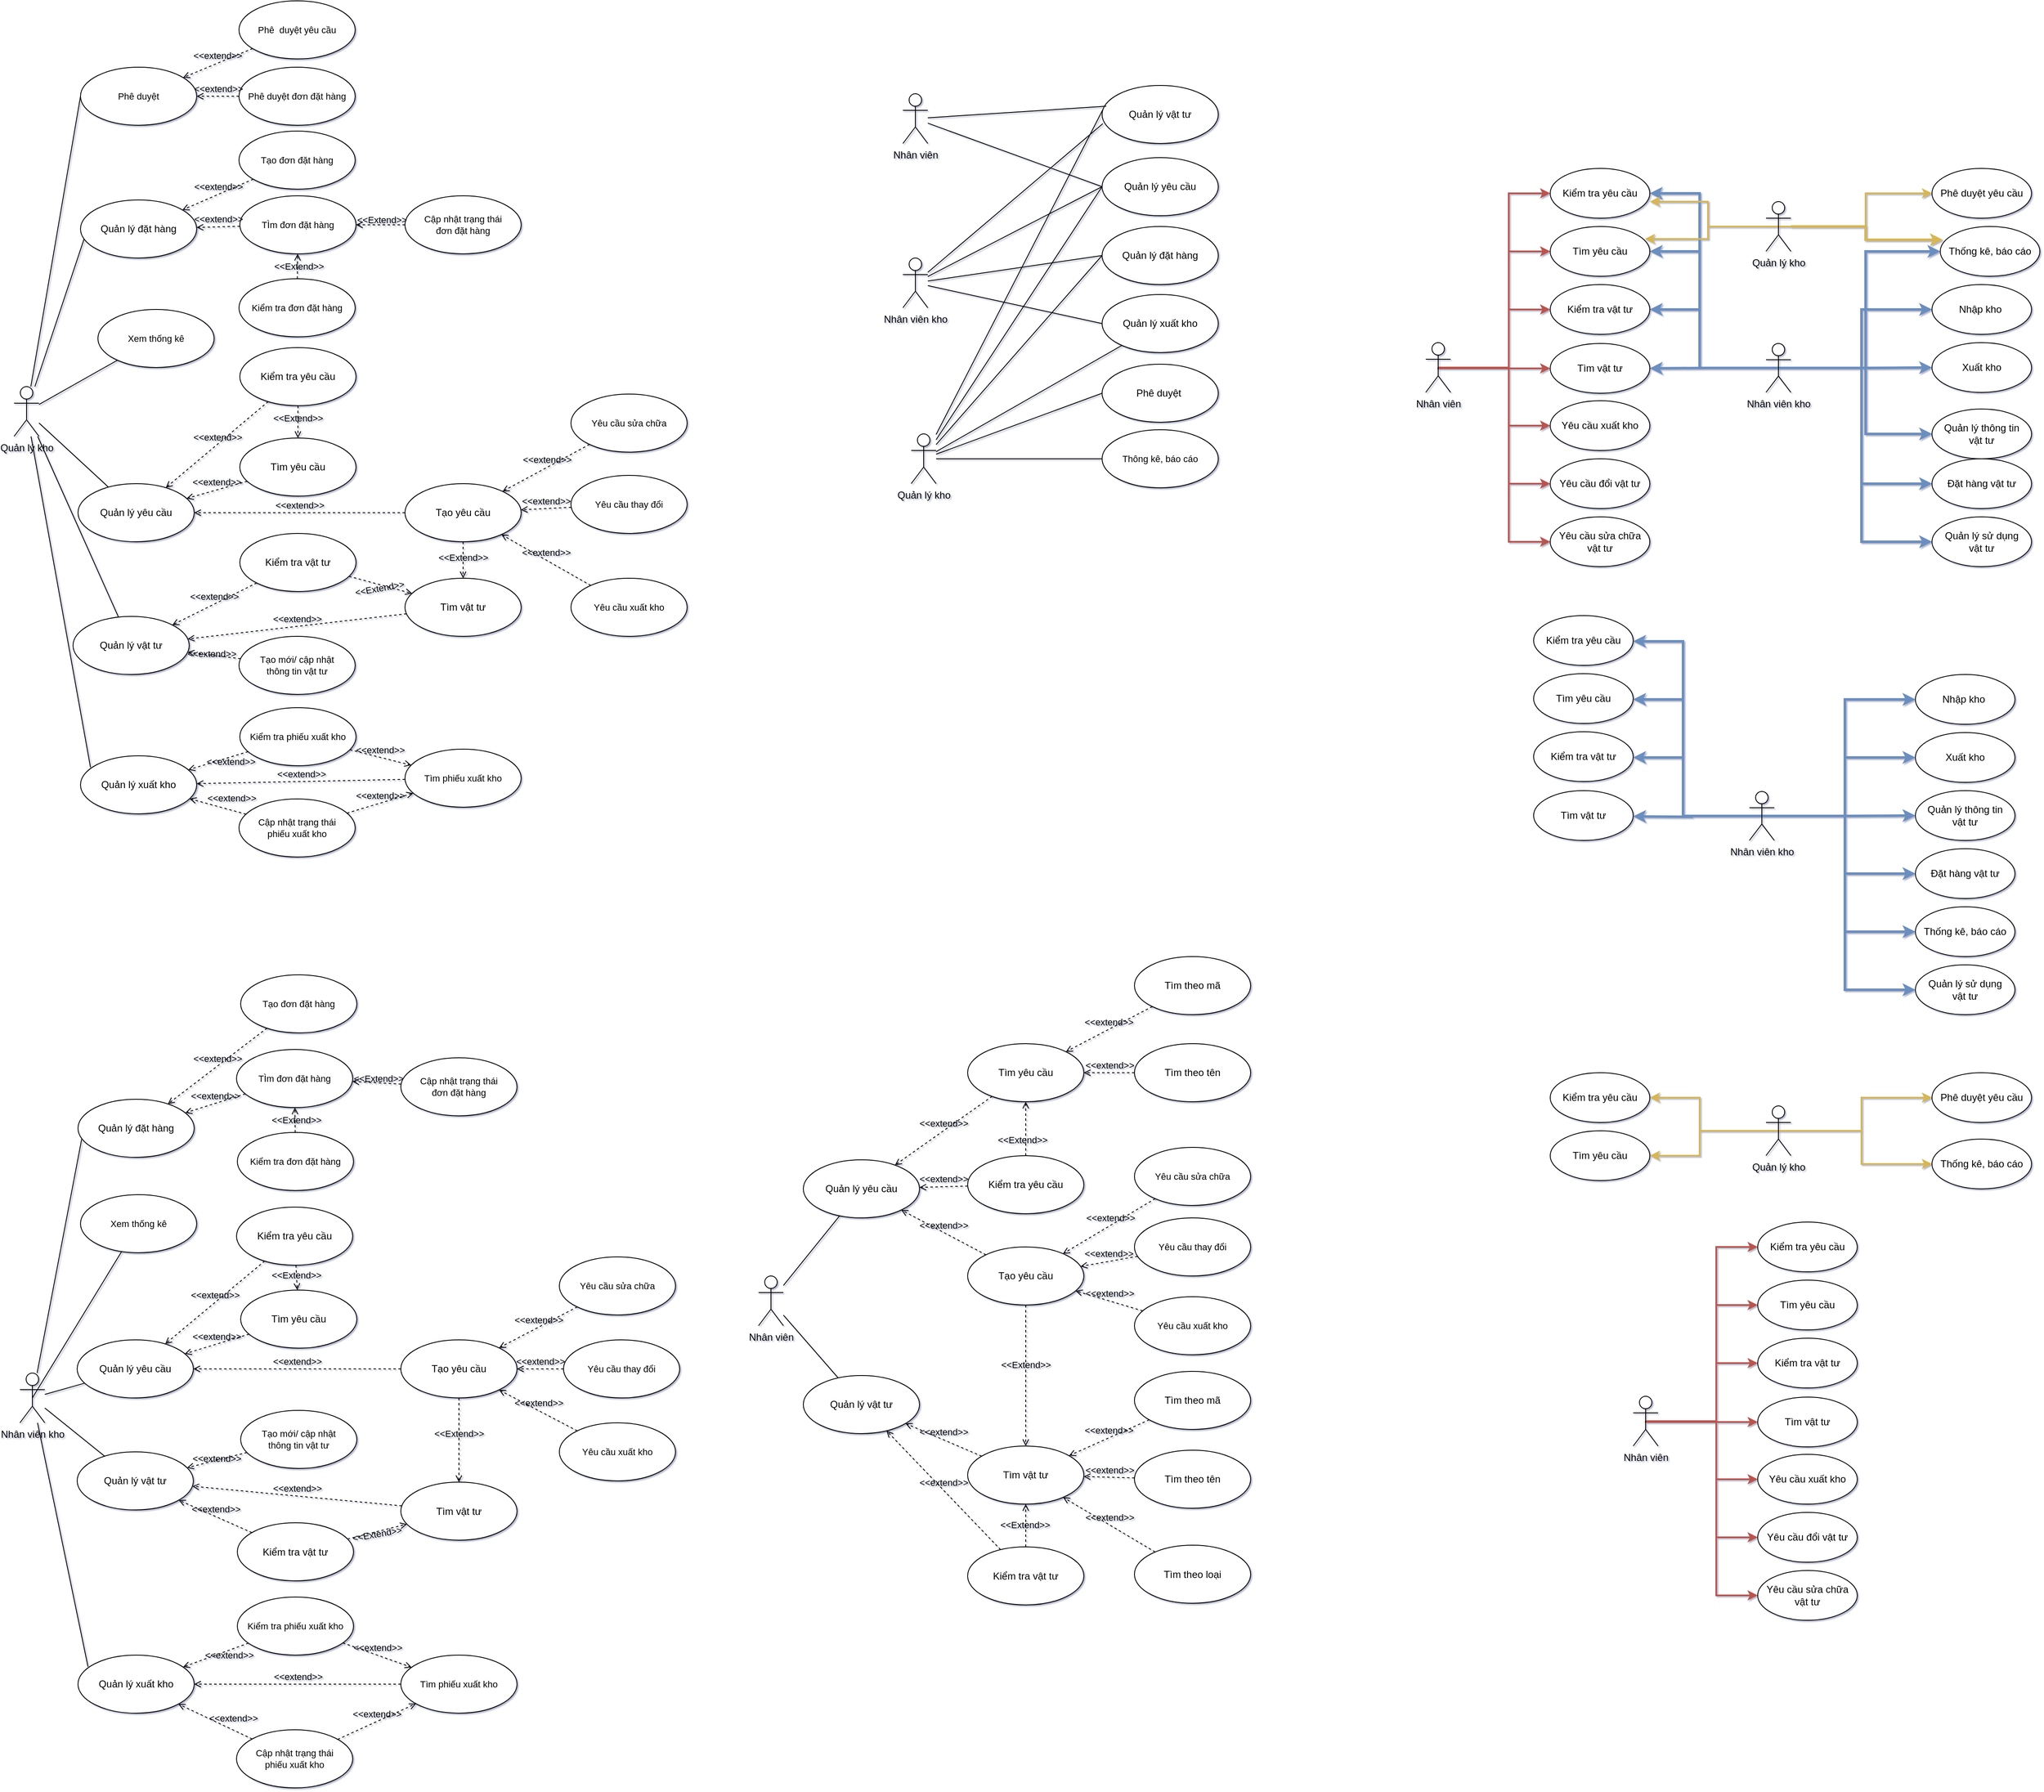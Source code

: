 <mxfile version="22.0.2" type="device">
  <diagram name="Page-1" id="PO3x2LhO33WNsq4n8qBL">
    <mxGraphModel dx="3882" dy="1335" grid="1" gridSize="10" guides="1" tooltips="1" connect="1" arrows="1" fold="1" page="1" pageScale="1" pageWidth="850" pageHeight="1100" background="#ffffff" math="0" shadow="1">
      <root>
        <mxCell id="0" />
        <mxCell id="1" parent="0" />
        <mxCell id="ZTkKuJltNhoVlo2dpilN-14" style="edgeStyle=orthogonalEdgeStyle;rounded=0;orthogonalLoop=1;jettySize=auto;html=1;exitX=0.5;exitY=0.5;exitDx=0;exitDy=0;exitPerimeter=0;fontFamily=Helvetica;fontSize=12;fontColor=default;fillColor=#f8cecc;strokeColor=#b85450;strokeWidth=2;" parent="1" source="ZTkKuJltNhoVlo2dpilN-1" target="ZTkKuJltNhoVlo2dpilN-8" edge="1">
          <mxGeometry relative="1" as="geometry">
            <Array as="points">
              <mxPoint x="130" y="460" />
              <mxPoint x="130" y="390" />
            </Array>
          </mxGeometry>
        </mxCell>
        <mxCell id="ZTkKuJltNhoVlo2dpilN-41" style="edgeStyle=orthogonalEdgeStyle;rounded=0;orthogonalLoop=1;jettySize=auto;html=1;exitX=0.5;exitY=0.5;exitDx=0;exitDy=0;exitPerimeter=0;entryX=0;entryY=0.5;entryDx=0;entryDy=0;fontFamily=Helvetica;fontSize=12;fontColor=default;fillColor=#f8cecc;strokeColor=#b85450;strokeWidth=2;" parent="1" source="ZTkKuJltNhoVlo2dpilN-1" target="ZTkKuJltNhoVlo2dpilN-39" edge="1">
          <mxGeometry relative="1" as="geometry">
            <Array as="points">
              <mxPoint x="130" y="460" />
              <mxPoint x="130" y="600" />
            </Array>
          </mxGeometry>
        </mxCell>
        <mxCell id="ZTkKuJltNhoVlo2dpilN-42" style="edgeStyle=orthogonalEdgeStyle;rounded=0;orthogonalLoop=1;jettySize=auto;html=1;exitX=0.5;exitY=0.5;exitDx=0;exitDy=0;exitPerimeter=0;entryX=0;entryY=0.5;entryDx=0;entryDy=0;fontFamily=Helvetica;fontSize=12;fontColor=default;strokeWidth=2;fillColor=#f8cecc;strokeColor=#b85450;" parent="1" source="ZTkKuJltNhoVlo2dpilN-1" target="ZTkKuJltNhoVlo2dpilN-40" edge="1">
          <mxGeometry relative="1" as="geometry">
            <Array as="points">
              <mxPoint x="130" y="460" />
              <mxPoint x="130" y="670" />
            </Array>
          </mxGeometry>
        </mxCell>
        <mxCell id="ZTkKuJltNhoVlo2dpilN-46" style="edgeStyle=orthogonalEdgeStyle;rounded=0;orthogonalLoop=1;jettySize=auto;html=1;exitX=0.5;exitY=0.5;exitDx=0;exitDy=0;exitPerimeter=0;entryX=0;entryY=0.5;entryDx=0;entryDy=0;fontFamily=Helvetica;fontSize=12;fontColor=default;fillColor=#f8cecc;strokeColor=#b85450;strokeWidth=2;" parent="1" source="ZTkKuJltNhoVlo2dpilN-1" target="ZTkKuJltNhoVlo2dpilN-7" edge="1">
          <mxGeometry relative="1" as="geometry">
            <Array as="points">
              <mxPoint x="45" y="461" />
            </Array>
          </mxGeometry>
        </mxCell>
        <mxCell id="YhEjxaf_NztiyePecb9a-3" style="edgeStyle=orthogonalEdgeStyle;rounded=0;orthogonalLoop=1;jettySize=auto;html=1;exitX=0.5;exitY=0.5;exitDx=0;exitDy=0;exitPerimeter=0;entryX=0;entryY=0.5;entryDx=0;entryDy=0;fillColor=#f8cecc;strokeColor=#b85450;strokeWidth=2;" parent="1" source="ZTkKuJltNhoVlo2dpilN-1" target="YhEjxaf_NztiyePecb9a-1" edge="1">
          <mxGeometry relative="1" as="geometry">
            <Array as="points">
              <mxPoint x="130" y="460" />
              <mxPoint x="130" y="250" />
            </Array>
          </mxGeometry>
        </mxCell>
        <mxCell id="YhEjxaf_NztiyePecb9a-4" style="edgeStyle=orthogonalEdgeStyle;rounded=0;orthogonalLoop=1;jettySize=auto;html=1;exitX=0.5;exitY=0.5;exitDx=0;exitDy=0;exitPerimeter=0;entryX=0;entryY=0.5;entryDx=0;entryDy=0;fillColor=#f8cecc;strokeColor=#b85450;strokeWidth=2;" parent="1" source="ZTkKuJltNhoVlo2dpilN-1" target="YhEjxaf_NztiyePecb9a-2" edge="1">
          <mxGeometry relative="1" as="geometry">
            <Array as="points">
              <mxPoint x="130" y="460" />
              <mxPoint x="130" y="320" />
            </Array>
          </mxGeometry>
        </mxCell>
        <mxCell id="YhEjxaf_NztiyePecb9a-13" style="edgeStyle=orthogonalEdgeStyle;rounded=0;orthogonalLoop=1;jettySize=auto;html=1;exitX=0.5;exitY=0.5;exitDx=0;exitDy=0;exitPerimeter=0;entryX=0;entryY=0.5;entryDx=0;entryDy=0;fillColor=#f8cecc;strokeColor=#b85450;strokeWidth=2;" parent="1" source="ZTkKuJltNhoVlo2dpilN-1" target="ZTkKuJltNhoVlo2dpilN-13" edge="1">
          <mxGeometry relative="1" as="geometry">
            <Array as="points">
              <mxPoint x="130" y="460" />
              <mxPoint x="130" y="530" />
            </Array>
          </mxGeometry>
        </mxCell>
        <mxCell id="ZTkKuJltNhoVlo2dpilN-1" value="Nhân viên" style="shape=umlActor;verticalLabelPosition=bottom;verticalAlign=top;html=1;outlineConnect=0;" parent="1" vertex="1">
          <mxGeometry x="30" y="430" width="30" height="60" as="geometry" />
        </mxCell>
        <mxCell id="YhEjxaf_NztiyePecb9a-7" style="edgeStyle=orthogonalEdgeStyle;rounded=0;orthogonalLoop=1;jettySize=auto;html=1;exitX=0.5;exitY=0.5;exitDx=0;exitDy=0;exitPerimeter=0;entryX=1;entryY=0.5;entryDx=0;entryDy=0;fillColor=#dae8fc;strokeColor=#6c8ebf;strokeWidth=3;" parent="1" source="ZTkKuJltNhoVlo2dpilN-2" target="YhEjxaf_NztiyePecb9a-1" edge="1">
          <mxGeometry relative="1" as="geometry">
            <Array as="points">
              <mxPoint x="360" y="461" />
              <mxPoint x="360" y="250" />
            </Array>
          </mxGeometry>
        </mxCell>
        <mxCell id="YhEjxaf_NztiyePecb9a-8" style="edgeStyle=orthogonalEdgeStyle;rounded=0;orthogonalLoop=1;jettySize=auto;html=1;exitX=0.5;exitY=0.5;exitDx=0;exitDy=0;exitPerimeter=0;entryX=1;entryY=0.5;entryDx=0;entryDy=0;strokeWidth=3;fillColor=#dae8fc;strokeColor=#6c8ebf;" parent="1" source="ZTkKuJltNhoVlo2dpilN-2" target="YhEjxaf_NztiyePecb9a-2" edge="1">
          <mxGeometry relative="1" as="geometry">
            <Array as="points">
              <mxPoint x="360" y="461" />
              <mxPoint x="360" y="320" />
            </Array>
          </mxGeometry>
        </mxCell>
        <mxCell id="YhEjxaf_NztiyePecb9a-9" style="edgeStyle=orthogonalEdgeStyle;rounded=0;orthogonalLoop=1;jettySize=auto;html=1;exitX=0.5;exitY=0.5;exitDx=0;exitDy=0;exitPerimeter=0;entryX=1;entryY=0.5;entryDx=0;entryDy=0;fillColor=#dae8fc;strokeColor=#6c8ebf;strokeWidth=3;" parent="1" source="ZTkKuJltNhoVlo2dpilN-2" target="ZTkKuJltNhoVlo2dpilN-8" edge="1">
          <mxGeometry relative="1" as="geometry">
            <Array as="points">
              <mxPoint x="360" y="461" />
              <mxPoint x="360" y="390" />
            </Array>
          </mxGeometry>
        </mxCell>
        <mxCell id="YhEjxaf_NztiyePecb9a-10" style="edgeStyle=orthogonalEdgeStyle;rounded=0;orthogonalLoop=1;jettySize=auto;html=1;exitX=0.5;exitY=0.5;exitDx=0;exitDy=0;exitPerimeter=0;entryX=1;entryY=0.5;entryDx=0;entryDy=0;fillColor=#dae8fc;strokeColor=#6c8ebf;strokeWidth=3;" parent="1" source="ZTkKuJltNhoVlo2dpilN-2" target="ZTkKuJltNhoVlo2dpilN-7" edge="1">
          <mxGeometry relative="1" as="geometry" />
        </mxCell>
        <mxCell id="YhEjxaf_NztiyePecb9a-14" style="edgeStyle=orthogonalEdgeStyle;rounded=0;orthogonalLoop=1;jettySize=auto;html=1;exitX=0.5;exitY=0.5;exitDx=0;exitDy=0;exitPerimeter=0;entryX=0;entryY=0.5;entryDx=0;entryDy=0;fillColor=#dae8fc;strokeColor=#6c8ebf;strokeWidth=3;" parent="1" source="ZTkKuJltNhoVlo2dpilN-2" target="ZTkKuJltNhoVlo2dpilN-9" edge="1">
          <mxGeometry relative="1" as="geometry" />
        </mxCell>
        <mxCell id="YhEjxaf_NztiyePecb9a-15" style="edgeStyle=orthogonalEdgeStyle;rounded=0;orthogonalLoop=1;jettySize=auto;html=1;exitX=0.5;exitY=0.5;exitDx=0;exitDy=0;exitPerimeter=0;entryX=0;entryY=0.5;entryDx=0;entryDy=0;fillColor=#dae8fc;strokeColor=#6c8ebf;strokeWidth=3;" parent="1" source="ZTkKuJltNhoVlo2dpilN-2" target="ZTkKuJltNhoVlo2dpilN-11" edge="1">
          <mxGeometry relative="1" as="geometry" />
        </mxCell>
        <mxCell id="YhEjxaf_NztiyePecb9a-16" style="edgeStyle=orthogonalEdgeStyle;rounded=0;orthogonalLoop=1;jettySize=auto;html=1;exitX=0.5;exitY=0.5;exitDx=0;exitDy=0;exitPerimeter=0;entryX=0;entryY=0.5;entryDx=0;entryDy=0;fillColor=#dae8fc;strokeColor=#6c8ebf;strokeWidth=3;" parent="1" source="ZTkKuJltNhoVlo2dpilN-2" target="ZTkKuJltNhoVlo2dpilN-10" edge="1">
          <mxGeometry relative="1" as="geometry" />
        </mxCell>
        <mxCell id="YhEjxaf_NztiyePecb9a-17" style="edgeStyle=orthogonalEdgeStyle;rounded=0;orthogonalLoop=1;jettySize=auto;html=1;exitX=0.5;exitY=0.5;exitDx=0;exitDy=0;exitPerimeter=0;fillColor=#dae8fc;strokeColor=#6c8ebf;strokeWidth=3;" parent="1" source="ZTkKuJltNhoVlo2dpilN-2" target="ZTkKuJltNhoVlo2dpilN-12" edge="1">
          <mxGeometry relative="1" as="geometry">
            <Array as="points">
              <mxPoint x="560" y="461" />
              <mxPoint x="560" y="540" />
            </Array>
          </mxGeometry>
        </mxCell>
        <mxCell id="YhEjxaf_NztiyePecb9a-18" style="edgeStyle=orthogonalEdgeStyle;rounded=0;orthogonalLoop=1;jettySize=auto;html=1;exitX=0.5;exitY=0.5;exitDx=0;exitDy=0;exitPerimeter=0;entryX=0;entryY=0.5;entryDx=0;entryDy=0;fillColor=#dae8fc;strokeColor=#6c8ebf;strokeWidth=3;" parent="1" source="ZTkKuJltNhoVlo2dpilN-2" target="ZTkKuJltNhoVlo2dpilN-6" edge="1">
          <mxGeometry relative="1" as="geometry" />
        </mxCell>
        <mxCell id="YhEjxaf_NztiyePecb9a-19" style="edgeStyle=orthogonalEdgeStyle;rounded=0;orthogonalLoop=1;jettySize=auto;html=1;exitX=0.5;exitY=0.5;exitDx=0;exitDy=0;exitPerimeter=0;entryX=0;entryY=0.5;entryDx=0;entryDy=0;fillColor=#dae8fc;strokeColor=#6c8ebf;strokeWidth=3;" parent="1" source="ZTkKuJltNhoVlo2dpilN-2" target="ZTkKuJltNhoVlo2dpilN-5" edge="1">
          <mxGeometry relative="1" as="geometry" />
        </mxCell>
        <mxCell id="ZTkKuJltNhoVlo2dpilN-2" value="Nhân viên kho" style="shape=umlActor;verticalLabelPosition=bottom;verticalAlign=top;html=1;outlineConnect=0;" parent="1" vertex="1">
          <mxGeometry x="440" y="431" width="30" height="59" as="geometry" />
        </mxCell>
        <mxCell id="ZTkKuJltNhoVlo2dpilN-5" value="Nhập kho&lt;span style=&quot;white-space: pre;&quot;&gt; &lt;/span&gt;" style="ellipse;whiteSpace=wrap;html=1;" parent="1" vertex="1">
          <mxGeometry x="640" y="360" width="120" height="60" as="geometry" />
        </mxCell>
        <mxCell id="ZTkKuJltNhoVlo2dpilN-6" value="Xuất kho" style="ellipse;whiteSpace=wrap;html=1;" parent="1" vertex="1">
          <mxGeometry x="640" y="430" width="120" height="60" as="geometry" />
        </mxCell>
        <mxCell id="ZTkKuJltNhoVlo2dpilN-7" value="Tìm vật tư" style="ellipse;whiteSpace=wrap;html=1;" parent="1" vertex="1">
          <mxGeometry x="180" y="431" width="120" height="60" as="geometry" />
        </mxCell>
        <mxCell id="ZTkKuJltNhoVlo2dpilN-8" value="Kiểm tra vật tư" style="ellipse;whiteSpace=wrap;html=1;" parent="1" vertex="1">
          <mxGeometry x="180" y="360" width="120" height="60" as="geometry" />
        </mxCell>
        <mxCell id="ZTkKuJltNhoVlo2dpilN-9" value="Quản lý sử dụng &lt;br&gt;vật tư" style="ellipse;whiteSpace=wrap;html=1;strokeColor=default;fontFamily=Helvetica;fontSize=12;fontColor=default;fillColor=default;" parent="1" vertex="1">
          <mxGeometry x="640" y="640" width="120" height="60" as="geometry" />
        </mxCell>
        <mxCell id="ZTkKuJltNhoVlo2dpilN-10" value="Đặt hàng vật tư" style="ellipse;whiteSpace=wrap;html=1;strokeColor=default;fontFamily=Helvetica;fontSize=12;fontColor=default;fillColor=default;" parent="1" vertex="1">
          <mxGeometry x="640" y="570" width="120" height="60" as="geometry" />
        </mxCell>
        <mxCell id="ZTkKuJltNhoVlo2dpilN-11" value="Thống kê, báo cáo" style="ellipse;whiteSpace=wrap;html=1;strokeColor=default;fontFamily=Helvetica;fontSize=12;fontColor=default;fillColor=default;" parent="1" vertex="1">
          <mxGeometry x="650" y="290" width="120" height="60" as="geometry" />
        </mxCell>
        <mxCell id="ZTkKuJltNhoVlo2dpilN-12" value="Quản lý thông tin &lt;br&gt;vật tư" style="ellipse;whiteSpace=wrap;html=1;strokeColor=default;fontFamily=Helvetica;fontSize=12;fontColor=default;fillColor=default;" parent="1" vertex="1">
          <mxGeometry x="640" y="510" width="120" height="60" as="geometry" />
        </mxCell>
        <mxCell id="YhEjxaf_NztiyePecb9a-5" style="rounded=0;orthogonalLoop=1;jettySize=auto;html=1;exitX=0.5;exitY=0.5;exitDx=0;exitDy=0;exitPerimeter=0;entryX=1;entryY=0.667;entryDx=0;entryDy=0;fillColor=#fff2cc;strokeColor=#d6b656;strokeWidth=2;entryPerimeter=0;edgeStyle=orthogonalEdgeStyle;" parent="1" source="ZTkKuJltNhoVlo2dpilN-37" target="YhEjxaf_NztiyePecb9a-1" edge="1">
          <mxGeometry relative="1" as="geometry" />
        </mxCell>
        <mxCell id="YhEjxaf_NztiyePecb9a-6" style="rounded=0;orthogonalLoop=1;jettySize=auto;html=1;exitX=0.5;exitY=0.5;exitDx=0;exitDy=0;exitPerimeter=0;entryX=0.95;entryY=0.25;entryDx=0;entryDy=0;fillColor=#fff2cc;strokeColor=#d6b656;strokeWidth=2;entryPerimeter=0;edgeStyle=orthogonalEdgeStyle;" parent="1" source="ZTkKuJltNhoVlo2dpilN-37" target="YhEjxaf_NztiyePecb9a-2" edge="1">
          <mxGeometry relative="1" as="geometry" />
        </mxCell>
        <mxCell id="g6O-E3Q-hU-qnTZRdsyA-1" style="edgeStyle=orthogonalEdgeStyle;rounded=0;orthogonalLoop=1;jettySize=auto;html=1;exitX=0.5;exitY=0.5;exitDx=0;exitDy=0;exitPerimeter=0;entryX=0;entryY=0.5;entryDx=0;entryDy=0;fillColor=#fff2cc;strokeColor=#d6b656;strokeWidth=2;" parent="1" source="ZTkKuJltNhoVlo2dpilN-37" target="ZTkKuJltNhoVlo2dpilN-38" edge="1">
          <mxGeometry relative="1" as="geometry">
            <Array as="points">
              <mxPoint x="560" y="290" />
              <mxPoint x="560" y="250" />
            </Array>
          </mxGeometry>
        </mxCell>
        <mxCell id="4CT8OAJzLox_ek4JzMqf-33" style="rounded=0;orthogonalLoop=1;jettySize=auto;html=1;fillColor=#fff2cc;strokeColor=#d6b656;strokeWidth=3;entryX=0.025;entryY=0.267;entryDx=0;entryDy=0;entryPerimeter=0;edgeStyle=orthogonalEdgeStyle;" parent="1" source="ZTkKuJltNhoVlo2dpilN-37" target="ZTkKuJltNhoVlo2dpilN-11" edge="1">
          <mxGeometry relative="1" as="geometry">
            <mxPoint x="610" y="280" as="targetPoint" />
          </mxGeometry>
        </mxCell>
        <mxCell id="ZTkKuJltNhoVlo2dpilN-37" value="Quản lý kho" style="shape=umlActor;verticalLabelPosition=bottom;verticalAlign=top;html=1;outlineConnect=0;strokeColor=default;fontFamily=Helvetica;fontSize=12;fontColor=default;fillColor=default;" parent="1" vertex="1">
          <mxGeometry x="440" y="260" width="30" height="60" as="geometry" />
        </mxCell>
        <mxCell id="ZTkKuJltNhoVlo2dpilN-38" value="Phê duyệt yêu cầu" style="ellipse;whiteSpace=wrap;html=1;strokeColor=default;fontFamily=Helvetica;fontSize=12;fontColor=default;fillColor=default;" parent="1" vertex="1">
          <mxGeometry x="640" y="220" width="120" height="60" as="geometry" />
        </mxCell>
        <mxCell id="ZTkKuJltNhoVlo2dpilN-39" value="Yêu cầu đổi vật tư&lt;br&gt;" style="ellipse;whiteSpace=wrap;html=1;strokeColor=default;fontFamily=Helvetica;fontSize=12;fontColor=default;fillColor=default;" parent="1" vertex="1">
          <mxGeometry x="180" y="570" width="120" height="60" as="geometry" />
        </mxCell>
        <mxCell id="ZTkKuJltNhoVlo2dpilN-40" value="Yêu cầu sửa chữa vật tư" style="ellipse;whiteSpace=wrap;html=1;strokeColor=default;fontFamily=Helvetica;fontSize=12;fontColor=default;fillColor=default;" parent="1" vertex="1">
          <mxGeometry x="180" y="640" width="120" height="60" as="geometry" />
        </mxCell>
        <mxCell id="ZTkKuJltNhoVlo2dpilN-13" value="Yêu cầu xuất kho&lt;br&gt;" style="ellipse;whiteSpace=wrap;html=1;strokeColor=default;fontFamily=Helvetica;fontSize=12;fontColor=default;fillColor=default;" parent="1" vertex="1">
          <mxGeometry x="180" y="500" width="120" height="60" as="geometry" />
        </mxCell>
        <mxCell id="YhEjxaf_NztiyePecb9a-1" value="Kiểm tra yêu cầu" style="ellipse;whiteSpace=wrap;html=1;" parent="1" vertex="1">
          <mxGeometry x="180" y="220" width="120" height="60" as="geometry" />
        </mxCell>
        <mxCell id="YhEjxaf_NztiyePecb9a-2" value="Tìm yêu cầu" style="ellipse;whiteSpace=wrap;html=1;" parent="1" vertex="1">
          <mxGeometry x="180" y="290" width="120" height="60" as="geometry" />
        </mxCell>
        <mxCell id="4CT8OAJzLox_ek4JzMqf-2" style="edgeStyle=orthogonalEdgeStyle;rounded=0;orthogonalLoop=1;jettySize=auto;html=1;exitX=0.5;exitY=0.5;exitDx=0;exitDy=0;exitPerimeter=0;entryX=1;entryY=0.5;entryDx=0;entryDy=0;fillColor=#dae8fc;strokeColor=#6c8ebf;strokeWidth=3;" parent="1" source="4CT8OAJzLox_ek4JzMqf-13" edge="1">
          <mxGeometry relative="1" as="geometry">
            <Array as="points">
              <mxPoint x="340" y="1001" />
              <mxPoint x="340" y="790" />
            </Array>
            <mxPoint x="280" y="790" as="targetPoint" />
          </mxGeometry>
        </mxCell>
        <mxCell id="4CT8OAJzLox_ek4JzMqf-3" style="edgeStyle=orthogonalEdgeStyle;rounded=0;orthogonalLoop=1;jettySize=auto;html=1;exitX=0.5;exitY=0.5;exitDx=0;exitDy=0;exitPerimeter=0;entryX=1;entryY=0.5;entryDx=0;entryDy=0;strokeWidth=3;fillColor=#dae8fc;strokeColor=#6c8ebf;" parent="1" source="4CT8OAJzLox_ek4JzMqf-13" edge="1">
          <mxGeometry relative="1" as="geometry">
            <Array as="points">
              <mxPoint x="340" y="1001" />
              <mxPoint x="340" y="860" />
            </Array>
            <mxPoint x="280" y="860" as="targetPoint" />
          </mxGeometry>
        </mxCell>
        <mxCell id="4CT8OAJzLox_ek4JzMqf-4" style="edgeStyle=orthogonalEdgeStyle;rounded=0;orthogonalLoop=1;jettySize=auto;html=1;exitX=0.5;exitY=0.5;exitDx=0;exitDy=0;exitPerimeter=0;entryX=1;entryY=0.5;entryDx=0;entryDy=0;fillColor=#dae8fc;strokeColor=#6c8ebf;strokeWidth=3;" parent="1" source="4CT8OAJzLox_ek4JzMqf-13" edge="1">
          <mxGeometry relative="1" as="geometry">
            <Array as="points">
              <mxPoint x="340" y="1001" />
              <mxPoint x="340" y="930" />
            </Array>
            <mxPoint x="280" y="930" as="targetPoint" />
          </mxGeometry>
        </mxCell>
        <mxCell id="4CT8OAJzLox_ek4JzMqf-5" style="edgeStyle=orthogonalEdgeStyle;rounded=0;orthogonalLoop=1;jettySize=auto;html=1;exitX=0.5;exitY=0.5;exitDx=0;exitDy=0;exitPerimeter=0;entryX=1;entryY=0.5;entryDx=0;entryDy=0;fillColor=#dae8fc;strokeColor=#6c8ebf;strokeWidth=3;" parent="1" source="4CT8OAJzLox_ek4JzMqf-13" edge="1">
          <mxGeometry relative="1" as="geometry">
            <mxPoint x="280" y="1001" as="targetPoint" />
          </mxGeometry>
        </mxCell>
        <mxCell id="4CT8OAJzLox_ek4JzMqf-6" style="edgeStyle=orthogonalEdgeStyle;rounded=0;orthogonalLoop=1;jettySize=auto;html=1;exitX=0.5;exitY=0.5;exitDx=0;exitDy=0;exitPerimeter=0;entryX=0;entryY=0.5;entryDx=0;entryDy=0;fillColor=#dae8fc;strokeColor=#6c8ebf;strokeWidth=3;" parent="1" source="4CT8OAJzLox_ek4JzMqf-13" target="4CT8OAJzLox_ek4JzMqf-16" edge="1">
          <mxGeometry relative="1" as="geometry" />
        </mxCell>
        <mxCell id="4CT8OAJzLox_ek4JzMqf-7" style="edgeStyle=orthogonalEdgeStyle;rounded=0;orthogonalLoop=1;jettySize=auto;html=1;exitX=0.5;exitY=0.5;exitDx=0;exitDy=0;exitPerimeter=0;entryX=0;entryY=0.5;entryDx=0;entryDy=0;fillColor=#dae8fc;strokeColor=#6c8ebf;strokeWidth=3;" parent="1" source="4CT8OAJzLox_ek4JzMqf-13" target="4CT8OAJzLox_ek4JzMqf-18" edge="1">
          <mxGeometry relative="1" as="geometry" />
        </mxCell>
        <mxCell id="4CT8OAJzLox_ek4JzMqf-8" style="edgeStyle=orthogonalEdgeStyle;rounded=0;orthogonalLoop=1;jettySize=auto;html=1;exitX=0.5;exitY=0.5;exitDx=0;exitDy=0;exitPerimeter=0;entryX=0;entryY=0.5;entryDx=0;entryDy=0;fillColor=#dae8fc;strokeColor=#6c8ebf;strokeWidth=3;" parent="1" source="4CT8OAJzLox_ek4JzMqf-13" target="4CT8OAJzLox_ek4JzMqf-17" edge="1">
          <mxGeometry relative="1" as="geometry" />
        </mxCell>
        <mxCell id="4CT8OAJzLox_ek4JzMqf-9" style="edgeStyle=orthogonalEdgeStyle;rounded=0;orthogonalLoop=1;jettySize=auto;html=1;exitX=0.5;exitY=0.5;exitDx=0;exitDy=0;exitPerimeter=0;fillColor=#dae8fc;strokeColor=#6c8ebf;strokeWidth=3;" parent="1" source="4CT8OAJzLox_ek4JzMqf-13" target="4CT8OAJzLox_ek4JzMqf-19" edge="1">
          <mxGeometry relative="1" as="geometry" />
        </mxCell>
        <mxCell id="4CT8OAJzLox_ek4JzMqf-10" style="edgeStyle=orthogonalEdgeStyle;rounded=0;orthogonalLoop=1;jettySize=auto;html=1;exitX=0.5;exitY=0.5;exitDx=0;exitDy=0;exitPerimeter=0;entryX=0;entryY=0.5;entryDx=0;entryDy=0;fillColor=#dae8fc;strokeColor=#6c8ebf;strokeWidth=3;" parent="1" source="4CT8OAJzLox_ek4JzMqf-13" target="4CT8OAJzLox_ek4JzMqf-15" edge="1">
          <mxGeometry relative="1" as="geometry" />
        </mxCell>
        <mxCell id="4CT8OAJzLox_ek4JzMqf-11" style="edgeStyle=orthogonalEdgeStyle;rounded=0;orthogonalLoop=1;jettySize=auto;html=1;exitX=0.5;exitY=0.5;exitDx=0;exitDy=0;exitPerimeter=0;entryX=0;entryY=0.5;entryDx=0;entryDy=0;fillColor=#dae8fc;strokeColor=#6c8ebf;strokeWidth=3;" parent="1" source="4CT8OAJzLox_ek4JzMqf-13" target="4CT8OAJzLox_ek4JzMqf-14" edge="1">
          <mxGeometry relative="1" as="geometry" />
        </mxCell>
        <mxCell id="4CT8OAJzLox_ek4JzMqf-13" value="Nhân viên kho" style="shape=umlActor;verticalLabelPosition=bottom;verticalAlign=top;html=1;outlineConnect=0;" parent="1" vertex="1">
          <mxGeometry x="420" y="971" width="30" height="59" as="geometry" />
        </mxCell>
        <mxCell id="4CT8OAJzLox_ek4JzMqf-14" value="Nhập kho&lt;span style=&quot;white-space: pre;&quot;&gt; &lt;/span&gt;" style="ellipse;whiteSpace=wrap;html=1;" parent="1" vertex="1">
          <mxGeometry x="620" y="830" width="120" height="60" as="geometry" />
        </mxCell>
        <mxCell id="4CT8OAJzLox_ek4JzMqf-15" value="Xuất kho" style="ellipse;whiteSpace=wrap;html=1;" parent="1" vertex="1">
          <mxGeometry x="620" y="900" width="120" height="60" as="geometry" />
        </mxCell>
        <mxCell id="4CT8OAJzLox_ek4JzMqf-16" value="Quản lý sử dụng &lt;br&gt;vật tư" style="ellipse;whiteSpace=wrap;html=1;strokeColor=default;fontFamily=Helvetica;fontSize=12;fontColor=default;fillColor=default;" parent="1" vertex="1">
          <mxGeometry x="620" y="1180" width="120" height="60" as="geometry" />
        </mxCell>
        <mxCell id="4CT8OAJzLox_ek4JzMqf-17" value="Đặt hàng vật tư" style="ellipse;whiteSpace=wrap;html=1;strokeColor=default;fontFamily=Helvetica;fontSize=12;fontColor=default;fillColor=default;" parent="1" vertex="1">
          <mxGeometry x="620" y="1040" width="120" height="60" as="geometry" />
        </mxCell>
        <mxCell id="4CT8OAJzLox_ek4JzMqf-18" value="Thống kê, báo cáo" style="ellipse;whiteSpace=wrap;html=1;strokeColor=default;fontFamily=Helvetica;fontSize=12;fontColor=default;fillColor=default;" parent="1" vertex="1">
          <mxGeometry x="620" y="1110" width="120" height="60" as="geometry" />
        </mxCell>
        <mxCell id="4CT8OAJzLox_ek4JzMqf-19" value="Quản lý thông tin &lt;br&gt;vật tư" style="ellipse;whiteSpace=wrap;html=1;strokeColor=default;fontFamily=Helvetica;fontSize=12;fontColor=default;fillColor=default;" parent="1" vertex="1">
          <mxGeometry x="620" y="970" width="120" height="60" as="geometry" />
        </mxCell>
        <mxCell id="4CT8OAJzLox_ek4JzMqf-21" value="Tìm vật tư" style="ellipse;whiteSpace=wrap;html=1;" parent="1" vertex="1">
          <mxGeometry x="160" y="970" width="120" height="60" as="geometry" />
        </mxCell>
        <mxCell id="4CT8OAJzLox_ek4JzMqf-22" value="Kiểm tra vật tư" style="ellipse;whiteSpace=wrap;html=1;" parent="1" vertex="1">
          <mxGeometry x="160" y="899" width="120" height="60" as="geometry" />
        </mxCell>
        <mxCell id="4CT8OAJzLox_ek4JzMqf-23" value="Kiểm tra yêu cầu" style="ellipse;whiteSpace=wrap;html=1;" parent="1" vertex="1">
          <mxGeometry x="160" y="759" width="120" height="60" as="geometry" />
        </mxCell>
        <mxCell id="4CT8OAJzLox_ek4JzMqf-24" value="Tìm yêu cầu" style="ellipse;whiteSpace=wrap;html=1;" parent="1" vertex="1">
          <mxGeometry x="160" y="829" width="120" height="60" as="geometry" />
        </mxCell>
        <mxCell id="4CT8OAJzLox_ek4JzMqf-25" style="edgeStyle=orthogonalEdgeStyle;rounded=0;orthogonalLoop=1;jettySize=auto;html=1;exitX=0.5;exitY=0.5;exitDx=0;exitDy=0;exitPerimeter=0;entryX=1;entryY=0.5;entryDx=0;entryDy=0;fillColor=#fff2cc;strokeColor=#d6b656;strokeWidth=2;" parent="1" source="4CT8OAJzLox_ek4JzMqf-28" target="4CT8OAJzLox_ek4JzMqf-30" edge="1">
          <mxGeometry relative="1" as="geometry">
            <Array as="points">
              <mxPoint x="360" y="1380" />
              <mxPoint x="360" y="1340" />
            </Array>
          </mxGeometry>
        </mxCell>
        <mxCell id="4CT8OAJzLox_ek4JzMqf-26" style="edgeStyle=orthogonalEdgeStyle;rounded=0;orthogonalLoop=1;jettySize=auto;html=1;exitX=0.5;exitY=0.5;exitDx=0;exitDy=0;exitPerimeter=0;entryX=1;entryY=0.5;entryDx=0;entryDy=0;fillColor=#fff2cc;strokeColor=#d6b656;strokeWidth=2;" parent="1" source="4CT8OAJzLox_ek4JzMqf-28" target="4CT8OAJzLox_ek4JzMqf-31" edge="1">
          <mxGeometry relative="1" as="geometry">
            <Array as="points">
              <mxPoint x="360" y="1380" />
              <mxPoint x="360" y="1410" />
            </Array>
          </mxGeometry>
        </mxCell>
        <mxCell id="4CT8OAJzLox_ek4JzMqf-27" style="edgeStyle=orthogonalEdgeStyle;rounded=0;orthogonalLoop=1;jettySize=auto;html=1;exitX=0.5;exitY=0.5;exitDx=0;exitDy=0;exitPerimeter=0;entryX=0;entryY=0.5;entryDx=0;entryDy=0;fillColor=#fff2cc;strokeColor=#d6b656;strokeWidth=2;" parent="1" source="4CT8OAJzLox_ek4JzMqf-28" target="4CT8OAJzLox_ek4JzMqf-29" edge="1">
          <mxGeometry relative="1" as="geometry" />
        </mxCell>
        <mxCell id="4CT8OAJzLox_ek4JzMqf-34" style="edgeStyle=orthogonalEdgeStyle;rounded=0;orthogonalLoop=1;jettySize=auto;html=1;strokeWidth=2;fillColor=#fff2cc;strokeColor=#d6b656;" parent="1" source="4CT8OAJzLox_ek4JzMqf-28" target="4CT8OAJzLox_ek4JzMqf-32" edge="1">
          <mxGeometry relative="1" as="geometry" />
        </mxCell>
        <mxCell id="4CT8OAJzLox_ek4JzMqf-28" value="Quản lý kho" style="shape=umlActor;verticalLabelPosition=bottom;verticalAlign=top;html=1;outlineConnect=0;strokeColor=default;fontFamily=Helvetica;fontSize=12;fontColor=default;fillColor=default;" parent="1" vertex="1">
          <mxGeometry x="440" y="1350" width="30" height="60" as="geometry" />
        </mxCell>
        <mxCell id="4CT8OAJzLox_ek4JzMqf-29" value="Phê duyệt yêu cầu" style="ellipse;whiteSpace=wrap;html=1;strokeColor=default;fontFamily=Helvetica;fontSize=12;fontColor=default;fillColor=default;" parent="1" vertex="1">
          <mxGeometry x="640" y="1310" width="120" height="60" as="geometry" />
        </mxCell>
        <mxCell id="4CT8OAJzLox_ek4JzMqf-30" value="Kiểm tra yêu cầu" style="ellipse;whiteSpace=wrap;html=1;" parent="1" vertex="1">
          <mxGeometry x="180" y="1310" width="120" height="60" as="geometry" />
        </mxCell>
        <mxCell id="4CT8OAJzLox_ek4JzMqf-31" value="Tìm yêu cầu" style="ellipse;whiteSpace=wrap;html=1;" parent="1" vertex="1">
          <mxGeometry x="180" y="1380" width="120" height="60" as="geometry" />
        </mxCell>
        <mxCell id="4CT8OAJzLox_ek4JzMqf-32" value="Thống kê, báo cáo" style="ellipse;whiteSpace=wrap;html=1;strokeColor=default;fontFamily=Helvetica;fontSize=12;fontColor=default;fillColor=default;" parent="1" vertex="1">
          <mxGeometry x="640" y="1390" width="120" height="60" as="geometry" />
        </mxCell>
        <mxCell id="FuwmL_HSntqU0f4swiG1-55" value="Quản lý vật tư" style="ellipse;whiteSpace=wrap;html=1;" parent="1" vertex="1">
          <mxGeometry x="-360" y="120" width="140" height="70" as="geometry" />
        </mxCell>
        <mxCell id="FuwmL_HSntqU0f4swiG1-56" value="Quản lý yêu cầu" style="ellipse;whiteSpace=wrap;html=1;" parent="1" vertex="1">
          <mxGeometry x="-360" y="207" width="140" height="70" as="geometry" />
        </mxCell>
        <mxCell id="FuwmL_HSntqU0f4swiG1-57" value="Quản lý đặt hàng" style="ellipse;whiteSpace=wrap;html=1;" parent="1" vertex="1">
          <mxGeometry x="-360" y="290" width="140" height="70" as="geometry" />
        </mxCell>
        <mxCell id="FuwmL_HSntqU0f4swiG1-58" value="Quản lý xuất kho" style="ellipse;whiteSpace=wrap;html=1;" parent="1" vertex="1">
          <mxGeometry x="-360" y="372" width="140" height="70" as="geometry" />
        </mxCell>
        <mxCell id="FuwmL_HSntqU0f4swiG1-59" value="Phê duyệt&amp;nbsp;" style="ellipse;whiteSpace=wrap;html=1;" parent="1" vertex="1">
          <mxGeometry x="-360" y="456" width="140" height="70" as="geometry" />
        </mxCell>
        <mxCell id="FuwmL_HSntqU0f4swiG1-75" style="edgeStyle=none;shape=connector;rounded=0;orthogonalLoop=1;jettySize=auto;html=1;entryX=0;entryY=0.5;entryDx=0;entryDy=0;labelBackgroundColor=default;strokeColor=default;align=center;verticalAlign=middle;fontFamily=Helvetica;fontSize=11;fontColor=default;endArrow=none;endFill=0;" parent="1" source="FuwmL_HSntqU0f4swiG1-60" target="FuwmL_HSntqU0f4swiG1-57" edge="1">
          <mxGeometry relative="1" as="geometry" />
        </mxCell>
        <mxCell id="FuwmL_HSntqU0f4swiG1-76" style="edgeStyle=none;shape=connector;rounded=0;orthogonalLoop=1;jettySize=auto;html=1;entryX=0;entryY=0.5;entryDx=0;entryDy=0;labelBackgroundColor=default;strokeColor=default;align=center;verticalAlign=middle;fontFamily=Helvetica;fontSize=11;fontColor=default;endArrow=none;endFill=0;" parent="1" source="FuwmL_HSntqU0f4swiG1-60" target="FuwmL_HSntqU0f4swiG1-56" edge="1">
          <mxGeometry relative="1" as="geometry" />
        </mxCell>
        <mxCell id="FuwmL_HSntqU0f4swiG1-77" style="edgeStyle=none;shape=connector;rounded=0;orthogonalLoop=1;jettySize=auto;html=1;entryX=0;entryY=0.5;entryDx=0;entryDy=0;labelBackgroundColor=default;strokeColor=default;align=center;verticalAlign=middle;fontFamily=Helvetica;fontSize=11;fontColor=default;endArrow=none;endFill=0;" parent="1" source="FuwmL_HSntqU0f4swiG1-60" target="FuwmL_HSntqU0f4swiG1-58" edge="1">
          <mxGeometry relative="1" as="geometry" />
        </mxCell>
        <mxCell id="FuwmL_HSntqU0f4swiG1-60" value="Nhân viên kho" style="shape=umlActor;verticalLabelPosition=bottom;verticalAlign=top;html=1;outlineConnect=0;" parent="1" vertex="1">
          <mxGeometry x="-600" y="328" width="30" height="60" as="geometry" />
        </mxCell>
        <mxCell id="FuwmL_HSntqU0f4swiG1-79" style="edgeStyle=none;shape=connector;rounded=0;orthogonalLoop=1;jettySize=auto;html=1;entryX=0;entryY=0.5;entryDx=0;entryDy=0;labelBackgroundColor=default;strokeColor=default;align=center;verticalAlign=middle;fontFamily=Helvetica;fontSize=11;fontColor=default;endArrow=none;endFill=0;" parent="1" source="FuwmL_HSntqU0f4swiG1-61" target="FuwmL_HSntqU0f4swiG1-56" edge="1">
          <mxGeometry relative="1" as="geometry" />
        </mxCell>
        <mxCell id="FuwmL_HSntqU0f4swiG1-61" value="Nhân viên" style="shape=umlActor;verticalLabelPosition=bottom;verticalAlign=top;html=1;outlineConnect=0;" parent="1" vertex="1">
          <mxGeometry x="-600" y="130" width="30" height="60" as="geometry" />
        </mxCell>
        <mxCell id="FuwmL_HSntqU0f4swiG1-69" style="rounded=0;orthogonalLoop=1;jettySize=auto;html=1;entryX=0;entryY=0.5;entryDx=0;entryDy=0;endArrow=none;endFill=0;" parent="1" source="FuwmL_HSntqU0f4swiG1-66" target="FuwmL_HSntqU0f4swiG1-59" edge="1">
          <mxGeometry relative="1" as="geometry" />
        </mxCell>
        <mxCell id="FuwmL_HSntqU0f4swiG1-70" style="rounded=0;orthogonalLoop=1;jettySize=auto;html=1;endArrow=none;endFill=0;" parent="1" source="FuwmL_HSntqU0f4swiG1-66" target="FuwmL_HSntqU0f4swiG1-58" edge="1">
          <mxGeometry relative="1" as="geometry" />
        </mxCell>
        <mxCell id="FuwmL_HSntqU0f4swiG1-71" style="rounded=0;orthogonalLoop=1;jettySize=auto;html=1;entryX=0;entryY=0.5;entryDx=0;entryDy=0;endArrow=none;endFill=0;" parent="1" source="FuwmL_HSntqU0f4swiG1-66" target="FuwmL_HSntqU0f4swiG1-57" edge="1">
          <mxGeometry relative="1" as="geometry" />
        </mxCell>
        <mxCell id="FuwmL_HSntqU0f4swiG1-72" style="rounded=0;orthogonalLoop=1;jettySize=auto;html=1;entryX=0;entryY=0.5;entryDx=0;entryDy=0;endArrow=none;endFill=0;" parent="1" source="FuwmL_HSntqU0f4swiG1-66" target="FuwmL_HSntqU0f4swiG1-56" edge="1">
          <mxGeometry relative="1" as="geometry" />
        </mxCell>
        <mxCell id="FuwmL_HSntqU0f4swiG1-66" value="Quản lý kho" style="shape=umlActor;verticalLabelPosition=bottom;verticalAlign=top;html=1;outlineConnect=0;strokeColor=default;fontFamily=Helvetica;fontSize=12;fontColor=default;fillColor=default;" parent="1" vertex="1">
          <mxGeometry x="-590" y="540" width="30" height="60" as="geometry" />
        </mxCell>
        <mxCell id="FuwmL_HSntqU0f4swiG1-73" style="rounded=0;orthogonalLoop=1;jettySize=auto;html=1;entryX=0.007;entryY=0.414;entryDx=0;entryDy=0;entryPerimeter=0;endArrow=none;endFill=0;" parent="1" source="FuwmL_HSntqU0f4swiG1-66" target="FuwmL_HSntqU0f4swiG1-55" edge="1">
          <mxGeometry relative="1" as="geometry" />
        </mxCell>
        <mxCell id="FuwmL_HSntqU0f4swiG1-74" style="edgeStyle=none;shape=connector;rounded=0;orthogonalLoop=1;jettySize=auto;html=1;entryX=0.007;entryY=0.657;entryDx=0;entryDy=0;entryPerimeter=0;labelBackgroundColor=default;strokeColor=default;align=center;verticalAlign=middle;fontFamily=Helvetica;fontSize=11;fontColor=default;endArrow=none;endFill=0;" parent="1" source="FuwmL_HSntqU0f4swiG1-60" target="FuwmL_HSntqU0f4swiG1-55" edge="1">
          <mxGeometry relative="1" as="geometry" />
        </mxCell>
        <mxCell id="FuwmL_HSntqU0f4swiG1-78" style="edgeStyle=none;shape=connector;rounded=0;orthogonalLoop=1;jettySize=auto;html=1;entryX=0.036;entryY=0.357;entryDx=0;entryDy=0;entryPerimeter=0;labelBackgroundColor=default;strokeColor=default;align=center;verticalAlign=middle;fontFamily=Helvetica;fontSize=11;fontColor=default;endArrow=none;endFill=0;" parent="1" source="FuwmL_HSntqU0f4swiG1-61" target="FuwmL_HSntqU0f4swiG1-55" edge="1">
          <mxGeometry relative="1" as="geometry" />
        </mxCell>
        <mxCell id="FuwmL_HSntqU0f4swiG1-124" style="edgeStyle=orthogonalEdgeStyle;rounded=0;orthogonalLoop=1;jettySize=auto;html=1;exitX=0.5;exitY=0.5;exitDx=0;exitDy=0;exitPerimeter=0;fontFamily=Helvetica;fontSize=12;fontColor=default;fillColor=#f8cecc;strokeColor=#b85450;strokeWidth=2;" parent="1" source="FuwmL_HSntqU0f4swiG1-131" target="FuwmL_HSntqU0f4swiG1-133" edge="1">
          <mxGeometry relative="1" as="geometry">
            <Array as="points">
              <mxPoint x="380" y="1730" />
              <mxPoint x="380" y="1660" />
            </Array>
          </mxGeometry>
        </mxCell>
        <mxCell id="FuwmL_HSntqU0f4swiG1-125" style="edgeStyle=orthogonalEdgeStyle;rounded=0;orthogonalLoop=1;jettySize=auto;html=1;exitX=0.5;exitY=0.5;exitDx=0;exitDy=0;exitPerimeter=0;entryX=0;entryY=0.5;entryDx=0;entryDy=0;fontFamily=Helvetica;fontSize=12;fontColor=default;fillColor=#f8cecc;strokeColor=#b85450;strokeWidth=2;" parent="1" source="FuwmL_HSntqU0f4swiG1-131" target="FuwmL_HSntqU0f4swiG1-134" edge="1">
          <mxGeometry relative="1" as="geometry">
            <Array as="points">
              <mxPoint x="380" y="1730" />
              <mxPoint x="380" y="1870" />
            </Array>
          </mxGeometry>
        </mxCell>
        <mxCell id="FuwmL_HSntqU0f4swiG1-126" style="edgeStyle=orthogonalEdgeStyle;rounded=0;orthogonalLoop=1;jettySize=auto;html=1;exitX=0.5;exitY=0.5;exitDx=0;exitDy=0;exitPerimeter=0;entryX=0;entryY=0.5;entryDx=0;entryDy=0;fontFamily=Helvetica;fontSize=12;fontColor=default;strokeWidth=2;fillColor=#f8cecc;strokeColor=#b85450;" parent="1" source="FuwmL_HSntqU0f4swiG1-131" target="FuwmL_HSntqU0f4swiG1-135" edge="1">
          <mxGeometry relative="1" as="geometry">
            <Array as="points">
              <mxPoint x="380" y="1730" />
              <mxPoint x="380" y="1940" />
            </Array>
          </mxGeometry>
        </mxCell>
        <mxCell id="FuwmL_HSntqU0f4swiG1-127" style="edgeStyle=orthogonalEdgeStyle;rounded=0;orthogonalLoop=1;jettySize=auto;html=1;exitX=0.5;exitY=0.5;exitDx=0;exitDy=0;exitPerimeter=0;entryX=0;entryY=0.5;entryDx=0;entryDy=0;fontFamily=Helvetica;fontSize=12;fontColor=default;fillColor=#f8cecc;strokeColor=#b85450;strokeWidth=2;" parent="1" source="FuwmL_HSntqU0f4swiG1-131" target="FuwmL_HSntqU0f4swiG1-132" edge="1">
          <mxGeometry relative="1" as="geometry">
            <Array as="points">
              <mxPoint x="295" y="1731" />
            </Array>
          </mxGeometry>
        </mxCell>
        <mxCell id="FuwmL_HSntqU0f4swiG1-128" style="edgeStyle=orthogonalEdgeStyle;rounded=0;orthogonalLoop=1;jettySize=auto;html=1;exitX=0.5;exitY=0.5;exitDx=0;exitDy=0;exitPerimeter=0;entryX=0;entryY=0.5;entryDx=0;entryDy=0;fillColor=#f8cecc;strokeColor=#b85450;strokeWidth=2;" parent="1" source="FuwmL_HSntqU0f4swiG1-131" target="FuwmL_HSntqU0f4swiG1-137" edge="1">
          <mxGeometry relative="1" as="geometry">
            <Array as="points">
              <mxPoint x="380" y="1730" />
              <mxPoint x="380" y="1520" />
            </Array>
          </mxGeometry>
        </mxCell>
        <mxCell id="FuwmL_HSntqU0f4swiG1-129" style="edgeStyle=orthogonalEdgeStyle;rounded=0;orthogonalLoop=1;jettySize=auto;html=1;exitX=0.5;exitY=0.5;exitDx=0;exitDy=0;exitPerimeter=0;entryX=0;entryY=0.5;entryDx=0;entryDy=0;fillColor=#f8cecc;strokeColor=#b85450;strokeWidth=2;" parent="1" source="FuwmL_HSntqU0f4swiG1-131" target="FuwmL_HSntqU0f4swiG1-138" edge="1">
          <mxGeometry relative="1" as="geometry">
            <Array as="points">
              <mxPoint x="380" y="1730" />
              <mxPoint x="380" y="1590" />
            </Array>
          </mxGeometry>
        </mxCell>
        <mxCell id="FuwmL_HSntqU0f4swiG1-130" style="edgeStyle=orthogonalEdgeStyle;rounded=0;orthogonalLoop=1;jettySize=auto;html=1;exitX=0.5;exitY=0.5;exitDx=0;exitDy=0;exitPerimeter=0;entryX=0;entryY=0.5;entryDx=0;entryDy=0;fillColor=#f8cecc;strokeColor=#b85450;strokeWidth=2;" parent="1" source="FuwmL_HSntqU0f4swiG1-131" target="FuwmL_HSntqU0f4swiG1-136" edge="1">
          <mxGeometry relative="1" as="geometry">
            <Array as="points">
              <mxPoint x="380" y="1730" />
              <mxPoint x="380" y="1800" />
            </Array>
          </mxGeometry>
        </mxCell>
        <mxCell id="FuwmL_HSntqU0f4swiG1-131" value="Nhân viên" style="shape=umlActor;verticalLabelPosition=bottom;verticalAlign=top;html=1;outlineConnect=0;" parent="1" vertex="1">
          <mxGeometry x="280" y="1700" width="30" height="60" as="geometry" />
        </mxCell>
        <mxCell id="FuwmL_HSntqU0f4swiG1-132" value="Tìm vật tư" style="ellipse;whiteSpace=wrap;html=1;" parent="1" vertex="1">
          <mxGeometry x="430" y="1701" width="120" height="60" as="geometry" />
        </mxCell>
        <mxCell id="FuwmL_HSntqU0f4swiG1-133" value="Kiểm tra vật tư" style="ellipse;whiteSpace=wrap;html=1;" parent="1" vertex="1">
          <mxGeometry x="430" y="1630" width="120" height="60" as="geometry" />
        </mxCell>
        <mxCell id="FuwmL_HSntqU0f4swiG1-134" value="Yêu cầu đổi vật tư&lt;br&gt;" style="ellipse;whiteSpace=wrap;html=1;strokeColor=default;fontFamily=Helvetica;fontSize=12;fontColor=default;fillColor=default;" parent="1" vertex="1">
          <mxGeometry x="430" y="1840" width="120" height="60" as="geometry" />
        </mxCell>
        <mxCell id="FuwmL_HSntqU0f4swiG1-135" value="Yêu cầu sửa chữa vật tư" style="ellipse;whiteSpace=wrap;html=1;strokeColor=default;fontFamily=Helvetica;fontSize=12;fontColor=default;fillColor=default;" parent="1" vertex="1">
          <mxGeometry x="430" y="1910" width="120" height="60" as="geometry" />
        </mxCell>
        <mxCell id="FuwmL_HSntqU0f4swiG1-136" value="Yêu cầu xuất kho&lt;br&gt;" style="ellipse;whiteSpace=wrap;html=1;strokeColor=default;fontFamily=Helvetica;fontSize=12;fontColor=default;fillColor=default;" parent="1" vertex="1">
          <mxGeometry x="430" y="1770" width="120" height="60" as="geometry" />
        </mxCell>
        <mxCell id="FuwmL_HSntqU0f4swiG1-137" value="Kiểm tra yêu cầu" style="ellipse;whiteSpace=wrap;html=1;" parent="1" vertex="1">
          <mxGeometry x="430" y="1490" width="120" height="60" as="geometry" />
        </mxCell>
        <mxCell id="FuwmL_HSntqU0f4swiG1-138" value="Tìm yêu cầu" style="ellipse;whiteSpace=wrap;html=1;" parent="1" vertex="1">
          <mxGeometry x="430" y="1560" width="120" height="60" as="geometry" />
        </mxCell>
        <mxCell id="FuwmL_HSntqU0f4swiG1-190" style="edgeStyle=none;shape=connector;rounded=0;orthogonalLoop=1;jettySize=auto;html=1;labelBackgroundColor=default;strokeColor=default;align=center;verticalAlign=middle;fontFamily=Helvetica;fontSize=11;fontColor=default;endArrow=none;endFill=0;" parent="1" source="FuwmL_HSntqU0f4swiG1-189" target="FuwmL_HSntqU0f4swiG1-66" edge="1">
          <mxGeometry relative="1" as="geometry" />
        </mxCell>
        <mxCell id="FuwmL_HSntqU0f4swiG1-189" value="Thông kê, báo cáo" style="ellipse;whiteSpace=wrap;html=1;fontFamily=Helvetica;fontSize=11;fontColor=default;" parent="1" vertex="1">
          <mxGeometry x="-360" y="535" width="140" height="70" as="geometry" />
        </mxCell>
        <mxCell id="FuwmL_HSntqU0f4swiG1-218" style="edgeStyle=none;shape=connector;rounded=0;orthogonalLoop=1;jettySize=auto;html=1;labelBackgroundColor=default;strokeColor=default;align=center;verticalAlign=middle;fontFamily=Helvetica;fontSize=11;fontColor=default;endArrow=none;endFill=0;exitX=0.036;exitY=0.64;exitDx=0;exitDy=0;exitPerimeter=0;" parent="1" source="FuwmL_HSntqU0f4swiG1-219" target="FuwmL_HSntqU0f4swiG1-222" edge="1">
          <mxGeometry relative="1" as="geometry" />
        </mxCell>
        <mxCell id="FuwmL_HSntqU0f4swiG1-219" value="Quản lý đặt hàng" style="ellipse;whiteSpace=wrap;html=1;" parent="1" vertex="1">
          <mxGeometry x="-1591" y="258" width="140" height="70" as="geometry" />
        </mxCell>
        <mxCell id="FuwmL_HSntqU0f4swiG1-220" style="rounded=0;orthogonalLoop=1;jettySize=auto;html=1;endArrow=none;endFill=0;" parent="1" source="FuwmL_HSntqU0f4swiG1-222" target="FuwmL_HSntqU0f4swiG1-223" edge="1">
          <mxGeometry relative="1" as="geometry" />
        </mxCell>
        <mxCell id="FuwmL_HSntqU0f4swiG1-221" style="rounded=0;orthogonalLoop=1;jettySize=auto;html=1;endArrow=none;endFill=0;" parent="1" source="FuwmL_HSntqU0f4swiG1-222" target="FuwmL_HSntqU0f4swiG1-224" edge="1">
          <mxGeometry relative="1" as="geometry">
            <mxPoint x="-1751" y="647.5" as="sourcePoint" />
          </mxGeometry>
        </mxCell>
        <mxCell id="FuwmL_HSntqU0f4swiG1-222" value="Quản lý kho" style="shape=umlActor;verticalLabelPosition=bottom;verticalAlign=top;html=1;outlineConnect=0;" parent="1" vertex="1">
          <mxGeometry x="-1671" y="483" width="30" height="60" as="geometry" />
        </mxCell>
        <mxCell id="FuwmL_HSntqU0f4swiG1-223" value="Quản lý yêu cầu" style="ellipse;whiteSpace=wrap;html=1;" parent="1" vertex="1">
          <mxGeometry x="-1594" y="600" width="140" height="70" as="geometry" />
        </mxCell>
        <mxCell id="FuwmL_HSntqU0f4swiG1-224" value="Quản lý vật tư" style="ellipse;whiteSpace=wrap;html=1;" parent="1" vertex="1">
          <mxGeometry x="-1600" y="760" width="140" height="70" as="geometry" />
        </mxCell>
        <mxCell id="FuwmL_HSntqU0f4swiG1-226" value="Kiểm tra yêu cầu" style="ellipse;whiteSpace=wrap;html=1;" parent="1" vertex="1">
          <mxGeometry x="-1399" y="436" width="140" height="70" as="geometry" />
        </mxCell>
        <mxCell id="FuwmL_HSntqU0f4swiG1-227" value="Tìm yêu cầu" style="ellipse;whiteSpace=wrap;html=1;" parent="1" vertex="1">
          <mxGeometry x="-1399" y="545" width="140" height="70" as="geometry" />
        </mxCell>
        <mxCell id="FuwmL_HSntqU0f4swiG1-228" value="Tạo yêu cầu" style="ellipse;whiteSpace=wrap;html=1;" parent="1" vertex="1">
          <mxGeometry x="-1200" y="600" width="140" height="70" as="geometry" />
        </mxCell>
        <mxCell id="FuwmL_HSntqU0f4swiG1-230" value="Kiểm tra vật tư" style="ellipse;whiteSpace=wrap;html=1;" parent="1" vertex="1">
          <mxGeometry x="-1399" y="660" width="140" height="70" as="geometry" />
        </mxCell>
        <mxCell id="FuwmL_HSntqU0f4swiG1-231" value="Tìm vật tư" style="ellipse;whiteSpace=wrap;html=1;" parent="1" vertex="1">
          <mxGeometry x="-1200" y="714" width="140" height="70" as="geometry" />
        </mxCell>
        <mxCell id="FuwmL_HSntqU0f4swiG1-234" style="rounded=0;orthogonalLoop=1;jettySize=auto;html=1;dashed=1;endArrow=open;endFill=0;" parent="1" source="FuwmL_HSntqU0f4swiG1-226" target="FuwmL_HSntqU0f4swiG1-227" edge="1">
          <mxGeometry relative="1" as="geometry" />
        </mxCell>
        <mxCell id="FuwmL_HSntqU0f4swiG1-235" value="&amp;lt;&amp;lt;Extend&amp;gt;&amp;gt;" style="edgeLabel;html=1;align=center;verticalAlign=middle;resizable=0;points=[];rotation=0;labelBackgroundColor=none;" parent="FuwmL_HSntqU0f4swiG1-234" vertex="1" connectable="0">
          <mxGeometry x="-0.336" y="2" relative="1" as="geometry">
            <mxPoint x="-2" y="2" as="offset" />
          </mxGeometry>
        </mxCell>
        <mxCell id="FuwmL_HSntqU0f4swiG1-237" style="rounded=0;orthogonalLoop=1;jettySize=auto;html=1;dashed=1;endArrow=open;endFill=0;" parent="1" source="FuwmL_HSntqU0f4swiG1-228" target="FuwmL_HSntqU0f4swiG1-231" edge="1">
          <mxGeometry relative="1" as="geometry">
            <mxPoint x="-1391.226" y="577.082" as="sourcePoint" />
          </mxGeometry>
        </mxCell>
        <mxCell id="FuwmL_HSntqU0f4swiG1-238" value="&amp;lt;&amp;lt;Extend&amp;gt;&amp;gt;" style="edgeLabel;html=1;align=center;verticalAlign=middle;resizable=0;points=[];labelBackgroundColor=none;" parent="FuwmL_HSntqU0f4swiG1-237" vertex="1" connectable="0">
          <mxGeometry x="-0.157" relative="1" as="geometry">
            <mxPoint as="offset" />
          </mxGeometry>
        </mxCell>
        <mxCell id="FuwmL_HSntqU0f4swiG1-239" style="rounded=0;orthogonalLoop=1;jettySize=auto;html=1;dashed=1;endArrow=open;endFill=0;" parent="1" source="FuwmL_HSntqU0f4swiG1-230" target="FuwmL_HSntqU0f4swiG1-231" edge="1">
          <mxGeometry relative="1" as="geometry">
            <Array as="points" />
            <mxPoint x="-1457" y="707.92" as="targetPoint" />
          </mxGeometry>
        </mxCell>
        <mxCell id="FuwmL_HSntqU0f4swiG1-240" value="&amp;lt;&amp;lt;Extend&amp;gt;&amp;gt;" style="edgeLabel;html=1;align=center;verticalAlign=middle;resizable=0;points=[];rotation=-10;labelBackgroundColor=none;" parent="FuwmL_HSntqU0f4swiG1-239" vertex="1" connectable="0">
          <mxGeometry x="0.059" y="-2" relative="1" as="geometry">
            <mxPoint x="-3" y="1" as="offset" />
          </mxGeometry>
        </mxCell>
        <mxCell id="FuwmL_HSntqU0f4swiG1-241" value="Yêu cầu xuất kho" style="ellipse;whiteSpace=wrap;html=1;fontFamily=Helvetica;fontSize=11;fontColor=default;" parent="1" vertex="1">
          <mxGeometry x="-1000" y="714" width="140" height="70" as="geometry" />
        </mxCell>
        <mxCell id="FuwmL_HSntqU0f4swiG1-243" value="Yêu cầu sửa chữa" style="ellipse;whiteSpace=wrap;html=1;fontFamily=Helvetica;fontSize=11;fontColor=default;" parent="1" vertex="1">
          <mxGeometry x="-1000" y="492" width="140" height="70" as="geometry" />
        </mxCell>
        <mxCell id="FuwmL_HSntqU0f4swiG1-245" value="Yêu cầu thay đổi" style="ellipse;whiteSpace=wrap;html=1;fontFamily=Helvetica;fontSize=11;fontColor=default;" parent="1" vertex="1">
          <mxGeometry x="-1000" y="590" width="140" height="70" as="geometry" />
        </mxCell>
        <mxCell id="FuwmL_HSntqU0f4swiG1-247" style="edgeStyle=none;shape=connector;rounded=0;orthogonalLoop=1;jettySize=auto;html=1;labelBackgroundColor=default;strokeColor=default;align=center;verticalAlign=middle;fontFamily=Helvetica;fontSize=11;fontColor=default;endArrow=none;endFill=0;exitX=0.086;exitY=0.2;exitDx=0;exitDy=0;exitPerimeter=0;" parent="1" source="FuwmL_HSntqU0f4swiG1-248" target="FuwmL_HSntqU0f4swiG1-222" edge="1">
          <mxGeometry relative="1" as="geometry">
            <mxPoint x="-1751" y="657.5" as="targetPoint" />
          </mxGeometry>
        </mxCell>
        <mxCell id="FuwmL_HSntqU0f4swiG1-248" value="Quản lý xuất kho" style="ellipse;whiteSpace=wrap;html=1;" parent="1" vertex="1">
          <mxGeometry x="-1591" y="928" width="140" height="70" as="geometry" />
        </mxCell>
        <mxCell id="FuwmL_HSntqU0f4swiG1-250" value="Tạo mới/ cập nhật &lt;br&gt;thông tin vật tư" style="ellipse;whiteSpace=wrap;html=1;fontFamily=Helvetica;fontSize=11;fontColor=default;" parent="1" vertex="1">
          <mxGeometry x="-1400" y="784" width="140" height="70" as="geometry" />
        </mxCell>
        <mxCell id="FuwmL_HSntqU0f4swiG1-252" value="Kiểm tra phiếu xuất kho" style="ellipse;whiteSpace=wrap;html=1;fontFamily=Helvetica;fontSize=11;fontColor=default;" parent="1" vertex="1">
          <mxGeometry x="-1399" y="870" width="140" height="70" as="geometry" />
        </mxCell>
        <mxCell id="FuwmL_HSntqU0f4swiG1-254" value="Tìm phiếu xuất kho" style="ellipse;whiteSpace=wrap;html=1;fontFamily=Helvetica;fontSize=11;fontColor=default;" parent="1" vertex="1">
          <mxGeometry x="-1200" y="920" width="140" height="70" as="geometry" />
        </mxCell>
        <mxCell id="FuwmL_HSntqU0f4swiG1-257" value="Cập nhật trạng thái &lt;br&gt;phiếu xuất kho" style="ellipse;whiteSpace=wrap;html=1;fontFamily=Helvetica;fontSize=11;fontColor=default;" parent="1" vertex="1">
          <mxGeometry x="-1400" y="980" width="140" height="70" as="geometry" />
        </mxCell>
        <mxCell id="FuwmL_HSntqU0f4swiG1-263" value="TÌm đơn đặt hàng" style="ellipse;whiteSpace=wrap;html=1;fontFamily=Helvetica;fontSize=11;fontColor=default;" parent="1" vertex="1">
          <mxGeometry x="-1399" y="253" width="140" height="70" as="geometry" />
        </mxCell>
        <mxCell id="FuwmL_HSntqU0f4swiG1-265" value="Tạo đơn đặt hàng" style="ellipse;whiteSpace=wrap;html=1;fontFamily=Helvetica;fontSize=11;fontColor=default;" parent="1" vertex="1">
          <mxGeometry x="-1400" y="175" width="140" height="70" as="geometry" />
        </mxCell>
        <mxCell id="FuwmL_HSntqU0f4swiG1-267" value="Kiểm tra đơn đặt hàng" style="ellipse;whiteSpace=wrap;html=1;fontFamily=Helvetica;fontSize=11;fontColor=default;" parent="1" vertex="1">
          <mxGeometry x="-1400" y="353" width="140" height="70" as="geometry" />
        </mxCell>
        <mxCell id="FuwmL_HSntqU0f4swiG1-268" value="Cập nhật trạng thái&lt;br&gt;đơn đặt hàng" style="ellipse;whiteSpace=wrap;html=1;fontFamily=Helvetica;fontSize=11;fontColor=default;" parent="1" vertex="1">
          <mxGeometry x="-1200" y="253" width="140" height="70" as="geometry" />
        </mxCell>
        <mxCell id="FuwmL_HSntqU0f4swiG1-271" style="edgeStyle=none;shape=connector;rounded=0;orthogonalLoop=1;jettySize=auto;html=1;labelBackgroundColor=default;strokeColor=default;align=center;verticalAlign=middle;fontFamily=Helvetica;fontSize=11;fontColor=default;endArrow=open;endFill=0;dashed=1;" parent="1" source="FuwmL_HSntqU0f4swiG1-267" target="FuwmL_HSntqU0f4swiG1-263" edge="1">
          <mxGeometry relative="1" as="geometry" />
        </mxCell>
        <mxCell id="FuwmL_HSntqU0f4swiG1-272" value="&amp;lt;&amp;lt;Extend&amp;gt;&amp;gt;" style="edgeLabel;html=1;align=center;verticalAlign=middle;resizable=0;points=[];fontSize=11;fontFamily=Helvetica;fontColor=default;labelBackgroundColor=none;" parent="FuwmL_HSntqU0f4swiG1-271" vertex="1" connectable="0">
          <mxGeometry x="-0.001" y="-1" relative="1" as="geometry">
            <mxPoint as="offset" />
          </mxGeometry>
        </mxCell>
        <mxCell id="FuwmL_HSntqU0f4swiG1-273" style="edgeStyle=none;shape=connector;rounded=0;orthogonalLoop=1;jettySize=auto;html=1;labelBackgroundColor=default;strokeColor=default;align=center;verticalAlign=middle;fontFamily=Helvetica;fontSize=11;fontColor=default;endArrow=open;endFill=0;dashed=1;" parent="1" source="FuwmL_HSntqU0f4swiG1-268" target="FuwmL_HSntqU0f4swiG1-263" edge="1">
          <mxGeometry relative="1" as="geometry" />
        </mxCell>
        <mxCell id="FuwmL_HSntqU0f4swiG1-274" value="&amp;lt;&amp;lt;Extend&amp;gt;&amp;gt;" style="edgeLabel;html=1;align=center;verticalAlign=middle;resizable=0;points=[];fontSize=11;fontFamily=Helvetica;fontColor=default;rotation=0;labelBackgroundColor=none;" parent="FuwmL_HSntqU0f4swiG1-273" vertex="1" connectable="0">
          <mxGeometry x="-0.219" y="1" relative="1" as="geometry">
            <mxPoint x="-5" y="-7" as="offset" />
          </mxGeometry>
        </mxCell>
        <mxCell id="FuwmL_HSntqU0f4swiG1-278" style="edgeStyle=none;shape=connector;rounded=0;orthogonalLoop=1;jettySize=auto;html=1;labelBackgroundColor=default;strokeColor=default;align=center;verticalAlign=middle;fontFamily=Helvetica;fontSize=11;fontColor=default;endArrow=none;endFill=0;" parent="1" source="FuwmL_HSntqU0f4swiG1-277" target="FuwmL_HSntqU0f4swiG1-222" edge="1">
          <mxGeometry relative="1" as="geometry">
            <mxPoint x="-1751" y="648" as="targetPoint" />
          </mxGeometry>
        </mxCell>
        <mxCell id="FuwmL_HSntqU0f4swiG1-277" value="Xem thống kê" style="ellipse;whiteSpace=wrap;html=1;fontFamily=Helvetica;fontSize=11;fontColor=default;" parent="1" vertex="1">
          <mxGeometry x="-1570" y="390" width="140" height="70" as="geometry" />
        </mxCell>
        <mxCell id="FuwmL_HSntqU0f4swiG1-280" style="edgeStyle=none;shape=connector;rounded=0;orthogonalLoop=1;jettySize=auto;html=1;labelBackgroundColor=default;strokeColor=default;align=center;verticalAlign=middle;fontFamily=Helvetica;fontSize=11;fontColor=default;endArrow=none;endFill=0;exitX=0;exitY=0.5;exitDx=0;exitDy=0;" parent="1" source="FuwmL_HSntqU0f4swiG1-279" target="FuwmL_HSntqU0f4swiG1-222" edge="1">
          <mxGeometry relative="1" as="geometry">
            <mxPoint x="-1791" y="557.5" as="targetPoint" />
          </mxGeometry>
        </mxCell>
        <mxCell id="FuwmL_HSntqU0f4swiG1-279" value="Phê duyệt" style="ellipse;whiteSpace=wrap;html=1;fontFamily=Helvetica;fontSize=11;fontColor=default;" parent="1" vertex="1">
          <mxGeometry x="-1591" y="98" width="140" height="70" as="geometry" />
        </mxCell>
        <mxCell id="FuwmL_HSntqU0f4swiG1-281" value="Phê duyệt đơn đặt hàng" style="ellipse;whiteSpace=wrap;html=1;fontFamily=Helvetica;fontSize=11;fontColor=default;" parent="1" vertex="1">
          <mxGeometry x="-1400" y="98" width="140" height="70" as="geometry" />
        </mxCell>
        <mxCell id="FuwmL_HSntqU0f4swiG1-282" value="Phê&amp;nbsp; duyệt yêu cầu" style="ellipse;whiteSpace=wrap;html=1;fontFamily=Helvetica;fontSize=11;fontColor=default;" parent="1" vertex="1">
          <mxGeometry x="-1400" y="18" width="140" height="70" as="geometry" />
        </mxCell>
        <mxCell id="tHoN5kxrki_dr8PQoYtL-5" value="&amp;lt;&amp;lt;extend&amp;gt;&amp;gt;" style="html=1;verticalAlign=bottom;labelBackgroundColor=none;endArrow=open;endFill=0;dashed=1;rounded=0;" parent="1" source="FuwmL_HSntqU0f4swiG1-252" target="FuwmL_HSntqU0f4swiG1-254" edge="1">
          <mxGeometry width="160" relative="1" as="geometry">
            <mxPoint x="-1173" y="682" as="sourcePoint" />
            <mxPoint x="-1013" y="682" as="targetPoint" />
          </mxGeometry>
        </mxCell>
        <mxCell id="tHoN5kxrki_dr8PQoYtL-6" value="&amp;lt;&amp;lt;extend&amp;gt;&amp;gt;" style="html=1;verticalAlign=bottom;labelBackgroundColor=none;endArrow=open;endFill=0;dashed=1;rounded=0;" parent="1" source="FuwmL_HSntqU0f4swiG1-257" target="FuwmL_HSntqU0f4swiG1-254" edge="1">
          <mxGeometry width="160" relative="1" as="geometry">
            <mxPoint x="-1222" y="587.5" as="sourcePoint" />
            <mxPoint x="-1062" y="587.5" as="targetPoint" />
          </mxGeometry>
        </mxCell>
        <mxCell id="tHoN5kxrki_dr8PQoYtL-11" value="&amp;lt;&amp;lt;extend&amp;gt;&amp;gt;" style="html=1;verticalAlign=bottom;labelBackgroundColor=none;endArrow=open;endFill=0;dashed=1;rounded=0;strokeColor=default;align=center;fontFamily=Helvetica;fontSize=11;fontColor=default;shape=connector;" parent="1" source="FuwmL_HSntqU0f4swiG1-257" target="FuwmL_HSntqU0f4swiG1-248" edge="1">
          <mxGeometry x="-0.441" y="-5" width="160" relative="1" as="geometry">
            <mxPoint x="-1222" y="687.5" as="sourcePoint" />
            <mxPoint x="-1062" y="687.5" as="targetPoint" />
            <mxPoint as="offset" />
          </mxGeometry>
        </mxCell>
        <mxCell id="tHoN5kxrki_dr8PQoYtL-14" value="&amp;lt;&amp;lt;extend&amp;gt;&amp;gt;" style="html=1;verticalAlign=bottom;labelBackgroundColor=none;endArrow=open;endFill=0;dashed=1;rounded=0;strokeColor=default;align=center;fontFamily=Helvetica;fontSize=11;fontColor=default;shape=connector;" parent="1" source="FuwmL_HSntqU0f4swiG1-252" target="FuwmL_HSntqU0f4swiG1-248" edge="1">
          <mxGeometry x="-0.293" y="14" width="160" relative="1" as="geometry">
            <mxPoint x="-1322" y="1027.5" as="sourcePoint" />
            <mxPoint x="-1162" y="1027.5" as="targetPoint" />
            <mxPoint as="offset" />
          </mxGeometry>
        </mxCell>
        <mxCell id="tHoN5kxrki_dr8PQoYtL-15" value="&amp;lt;&amp;lt;extend&amp;gt;&amp;gt;" style="html=1;verticalAlign=bottom;labelBackgroundColor=none;endArrow=open;endFill=0;dashed=1;rounded=0;strokeColor=default;align=center;fontFamily=Helvetica;fontSize=11;fontColor=default;shape=connector;" parent="1" source="FuwmL_HSntqU0f4swiG1-231" target="FuwmL_HSntqU0f4swiG1-224" edge="1">
          <mxGeometry width="160" relative="1" as="geometry">
            <mxPoint x="-1322" y="1027.5" as="sourcePoint" />
            <mxPoint x="-1162" y="1027.5" as="targetPoint" />
          </mxGeometry>
        </mxCell>
        <mxCell id="tHoN5kxrki_dr8PQoYtL-16" value="&amp;lt;&amp;lt;extend&amp;gt;&amp;gt;" style="html=1;verticalAlign=bottom;labelBackgroundColor=none;endArrow=open;endFill=0;dashed=1;rounded=0;strokeColor=default;align=center;fontFamily=Helvetica;fontSize=11;fontColor=default;shape=connector;" parent="1" source="FuwmL_HSntqU0f4swiG1-250" target="FuwmL_HSntqU0f4swiG1-224" edge="1">
          <mxGeometry x="0.059" y="7" width="160" relative="1" as="geometry">
            <mxPoint x="-1322" y="1027.5" as="sourcePoint" />
            <mxPoint x="-1162" y="1027.5" as="targetPoint" />
            <mxPoint as="offset" />
          </mxGeometry>
        </mxCell>
        <mxCell id="tHoN5kxrki_dr8PQoYtL-17" value="&amp;lt;&amp;lt;extend&amp;gt;&amp;gt;" style="html=1;verticalAlign=bottom;labelBackgroundColor=none;endArrow=open;endFill=0;dashed=1;rounded=0;strokeColor=default;align=center;fontFamily=Helvetica;fontSize=11;fontColor=default;shape=connector;" parent="1" source="FuwmL_HSntqU0f4swiG1-254" target="FuwmL_HSntqU0f4swiG1-248" edge="1">
          <mxGeometry width="160" relative="1" as="geometry">
            <mxPoint x="-972" y="657.5" as="sourcePoint" />
            <mxPoint x="-812" y="657.5" as="targetPoint" />
          </mxGeometry>
        </mxCell>
        <mxCell id="tHoN5kxrki_dr8PQoYtL-18" value="&amp;lt;&amp;lt;extend&amp;gt;&amp;gt;" style="html=1;verticalAlign=bottom;labelBackgroundColor=none;endArrow=open;endFill=0;dashed=1;rounded=0;strokeColor=default;align=center;fontFamily=Helvetica;fontSize=11;fontColor=default;shape=connector;" parent="1" source="FuwmL_HSntqU0f4swiG1-243" target="FuwmL_HSntqU0f4swiG1-228" edge="1">
          <mxGeometry x="-0.017" width="160" relative="1" as="geometry">
            <mxPoint x="-1161" y="767.5" as="sourcePoint" />
            <mxPoint x="-1161" y="737.5" as="targetPoint" />
            <mxPoint as="offset" />
          </mxGeometry>
        </mxCell>
        <mxCell id="tHoN5kxrki_dr8PQoYtL-19" value="&amp;lt;&amp;lt;extend&amp;gt;&amp;gt;" style="html=1;verticalAlign=bottom;labelBackgroundColor=none;endArrow=open;endFill=0;dashed=1;rounded=0;strokeColor=default;align=center;fontFamily=Helvetica;fontSize=11;fontColor=default;shape=connector;" parent="1" source="FuwmL_HSntqU0f4swiG1-241" target="FuwmL_HSntqU0f4swiG1-228" edge="1">
          <mxGeometry width="160" relative="1" as="geometry">
            <mxPoint x="-711" y="988" as="sourcePoint" />
            <mxPoint x="-551" y="988" as="targetPoint" />
          </mxGeometry>
        </mxCell>
        <mxCell id="tHoN5kxrki_dr8PQoYtL-20" value="&amp;lt;&amp;lt;extend&amp;gt;&amp;gt;" style="html=1;verticalAlign=bottom;labelBackgroundColor=none;endArrow=open;endFill=0;dashed=1;rounded=0;strokeColor=default;align=center;fontFamily=Helvetica;fontSize=11;fontColor=default;shape=connector;" parent="1" source="FuwmL_HSntqU0f4swiG1-245" target="FuwmL_HSntqU0f4swiG1-228" edge="1">
          <mxGeometry width="160" relative="1" as="geometry">
            <mxPoint x="-711" y="988" as="sourcePoint" />
            <mxPoint x="-551" y="988" as="targetPoint" />
          </mxGeometry>
        </mxCell>
        <mxCell id="tHoN5kxrki_dr8PQoYtL-21" value="&amp;lt;&amp;lt;extend&amp;gt;&amp;gt;" style="html=1;verticalAlign=bottom;labelBackgroundColor=none;endArrow=open;endFill=0;dashed=1;rounded=0;strokeColor=default;align=center;fontFamily=Helvetica;fontSize=11;fontColor=default;shape=connector;" parent="1" source="FuwmL_HSntqU0f4swiG1-226" target="FuwmL_HSntqU0f4swiG1-223" edge="1">
          <mxGeometry width="160" relative="1" as="geometry">
            <mxPoint x="-1092" y="1007.5" as="sourcePoint" />
            <mxPoint x="-932" y="1007.5" as="targetPoint" />
          </mxGeometry>
        </mxCell>
        <mxCell id="tHoN5kxrki_dr8PQoYtL-23" value="&amp;lt;&amp;lt;extend&amp;gt;&amp;gt;" style="html=1;verticalAlign=bottom;labelBackgroundColor=none;endArrow=open;endFill=0;dashed=1;rounded=0;strokeColor=default;align=center;fontFamily=Helvetica;fontSize=11;fontColor=default;shape=connector;" parent="1" source="FuwmL_HSntqU0f4swiG1-230" target="FuwmL_HSntqU0f4swiG1-224" edge="1">
          <mxGeometry width="160" relative="1" as="geometry">
            <mxPoint x="-1092" y="1007.5" as="sourcePoint" />
            <mxPoint x="-932" y="1007.5" as="targetPoint" />
          </mxGeometry>
        </mxCell>
        <mxCell id="tHoN5kxrki_dr8PQoYtL-24" value="&amp;lt;&amp;lt;extend&amp;gt;&amp;gt;" style="html=1;verticalAlign=bottom;labelBackgroundColor=none;endArrow=open;endFill=0;dashed=1;rounded=0;strokeColor=default;align=center;fontFamily=Helvetica;fontSize=11;fontColor=default;shape=connector;" parent="1" source="FuwmL_HSntqU0f4swiG1-227" target="FuwmL_HSntqU0f4swiG1-223" edge="1">
          <mxGeometry width="160" relative="1" as="geometry">
            <mxPoint x="-1092" y="1007.5" as="sourcePoint" />
            <mxPoint x="-932" y="1007.5" as="targetPoint" />
          </mxGeometry>
        </mxCell>
        <mxCell id="tHoN5kxrki_dr8PQoYtL-26" value="&amp;lt;&amp;lt;extend&amp;gt;&amp;gt;" style="html=1;verticalAlign=bottom;labelBackgroundColor=none;endArrow=open;endFill=0;dashed=1;rounded=0;strokeColor=default;align=center;fontFamily=Helvetica;fontSize=11;fontColor=default;shape=connector;" parent="1" source="FuwmL_HSntqU0f4swiG1-282" target="FuwmL_HSntqU0f4swiG1-279" edge="1">
          <mxGeometry width="160" relative="1" as="geometry">
            <mxPoint x="-1097" y="128" as="sourcePoint" />
            <mxPoint x="-937" y="128" as="targetPoint" />
          </mxGeometry>
        </mxCell>
        <mxCell id="tHoN5kxrki_dr8PQoYtL-27" value="&amp;lt;&amp;lt;extend&amp;gt;&amp;gt;" style="html=1;verticalAlign=bottom;labelBackgroundColor=none;endArrow=open;endFill=0;dashed=1;rounded=0;strokeColor=default;align=center;fontFamily=Helvetica;fontSize=11;fontColor=default;shape=connector;" parent="1" source="FuwmL_HSntqU0f4swiG1-281" target="FuwmL_HSntqU0f4swiG1-279" edge="1">
          <mxGeometry width="160" relative="1" as="geometry">
            <mxPoint x="-1087" y="138" as="sourcePoint" />
            <mxPoint x="-927" y="138" as="targetPoint" />
          </mxGeometry>
        </mxCell>
        <mxCell id="tHoN5kxrki_dr8PQoYtL-28" value="&amp;lt;&amp;lt;extend&amp;gt;&amp;gt;" style="html=1;verticalAlign=bottom;labelBackgroundColor=none;endArrow=open;endFill=0;dashed=1;rounded=0;strokeColor=default;align=center;fontFamily=Helvetica;fontSize=11;fontColor=default;shape=connector;" parent="1" source="FuwmL_HSntqU0f4swiG1-265" target="FuwmL_HSntqU0f4swiG1-219" edge="1">
          <mxGeometry width="160" relative="1" as="geometry">
            <mxPoint x="-1077" y="148" as="sourcePoint" />
            <mxPoint x="-917" y="148" as="targetPoint" />
          </mxGeometry>
        </mxCell>
        <mxCell id="tHoN5kxrki_dr8PQoYtL-29" value="&amp;lt;&amp;lt;extend&amp;gt;&amp;gt;" style="html=1;verticalAlign=bottom;labelBackgroundColor=none;endArrow=open;endFill=0;dashed=1;rounded=0;strokeColor=default;align=center;fontFamily=Helvetica;fontSize=11;fontColor=default;shape=connector;" parent="1" source="FuwmL_HSntqU0f4swiG1-263" target="FuwmL_HSntqU0f4swiG1-219" edge="1">
          <mxGeometry width="160" relative="1" as="geometry">
            <mxPoint x="-1067" y="158" as="sourcePoint" />
            <mxPoint x="-907" y="158" as="targetPoint" />
          </mxGeometry>
        </mxCell>
        <mxCell id="tHoN5kxrki_dr8PQoYtL-31" style="edgeStyle=none;shape=connector;rounded=0;orthogonalLoop=1;jettySize=auto;html=1;labelBackgroundColor=default;strokeColor=default;align=center;verticalAlign=middle;fontFamily=Helvetica;fontSize=11;fontColor=default;endArrow=none;endFill=0;exitX=0.036;exitY=0.64;exitDx=0;exitDy=0;exitPerimeter=0;" parent="1" source="tHoN5kxrki_dr8PQoYtL-32" target="tHoN5kxrki_dr8PQoYtL-35" edge="1">
          <mxGeometry relative="1" as="geometry" />
        </mxCell>
        <mxCell id="tHoN5kxrki_dr8PQoYtL-32" value="Quản lý đặt hàng" style="ellipse;whiteSpace=wrap;html=1;" parent="1" vertex="1">
          <mxGeometry x="-1594" y="1342" width="140" height="70" as="geometry" />
        </mxCell>
        <mxCell id="tHoN5kxrki_dr8PQoYtL-33" style="rounded=0;orthogonalLoop=1;jettySize=auto;html=1;endArrow=none;endFill=0;" parent="1" source="tHoN5kxrki_dr8PQoYtL-35" target="tHoN5kxrki_dr8PQoYtL-36" edge="1">
          <mxGeometry relative="1" as="geometry" />
        </mxCell>
        <mxCell id="tHoN5kxrki_dr8PQoYtL-34" style="rounded=0;orthogonalLoop=1;jettySize=auto;html=1;endArrow=none;endFill=0;" parent="1" source="tHoN5kxrki_dr8PQoYtL-35" target="tHoN5kxrki_dr8PQoYtL-37" edge="1">
          <mxGeometry relative="1" as="geometry">
            <mxPoint x="-1754" y="1731.5" as="sourcePoint" />
          </mxGeometry>
        </mxCell>
        <mxCell id="tHoN5kxrki_dr8PQoYtL-35" value="Nhân viên kho" style="shape=umlActor;verticalLabelPosition=bottom;verticalAlign=top;html=1;outlineConnect=0;" parent="1" vertex="1">
          <mxGeometry x="-1664" y="1672" width="30" height="60" as="geometry" />
        </mxCell>
        <mxCell id="tHoN5kxrki_dr8PQoYtL-36" value="Quản lý yêu cầu" style="ellipse;whiteSpace=wrap;html=1;" parent="1" vertex="1">
          <mxGeometry x="-1595" y="1632" width="140" height="70" as="geometry" />
        </mxCell>
        <mxCell id="tHoN5kxrki_dr8PQoYtL-37" value="Quản lý vật tư" style="ellipse;whiteSpace=wrap;html=1;" parent="1" vertex="1">
          <mxGeometry x="-1595" y="1767" width="140" height="70" as="geometry" />
        </mxCell>
        <mxCell id="tHoN5kxrki_dr8PQoYtL-38" value="Kiểm tra yêu cầu" style="ellipse;whiteSpace=wrap;html=1;" parent="1" vertex="1">
          <mxGeometry x="-1403" y="1472" width="140" height="70" as="geometry" />
        </mxCell>
        <mxCell id="tHoN5kxrki_dr8PQoYtL-39" value="Tìm yêu cầu" style="ellipse;whiteSpace=wrap;html=1;" parent="1" vertex="1">
          <mxGeometry x="-1398" y="1572" width="140" height="70" as="geometry" />
        </mxCell>
        <mxCell id="tHoN5kxrki_dr8PQoYtL-40" value="Tạo yêu cầu" style="ellipse;whiteSpace=wrap;html=1;" parent="1" vertex="1">
          <mxGeometry x="-1205" y="1632" width="140" height="70" as="geometry" />
        </mxCell>
        <mxCell id="tHoN5kxrki_dr8PQoYtL-41" value="Kiểm tra vật tư" style="ellipse;whiteSpace=wrap;html=1;" parent="1" vertex="1">
          <mxGeometry x="-1402" y="1852.5" width="140" height="70" as="geometry" />
        </mxCell>
        <mxCell id="tHoN5kxrki_dr8PQoYtL-42" value="Tìm vật tư" style="ellipse;whiteSpace=wrap;html=1;" parent="1" vertex="1">
          <mxGeometry x="-1205" y="1803.5" width="140" height="70" as="geometry" />
        </mxCell>
        <mxCell id="tHoN5kxrki_dr8PQoYtL-43" style="rounded=0;orthogonalLoop=1;jettySize=auto;html=1;dashed=1;endArrow=open;endFill=0;" parent="1" source="tHoN5kxrki_dr8PQoYtL-38" target="tHoN5kxrki_dr8PQoYtL-39" edge="1">
          <mxGeometry relative="1" as="geometry" />
        </mxCell>
        <mxCell id="tHoN5kxrki_dr8PQoYtL-44" value="&amp;lt;&amp;lt;Extend&amp;gt;&amp;gt;" style="edgeLabel;html=1;align=center;verticalAlign=middle;resizable=0;points=[];rotation=0;labelBackgroundColor=none;" parent="tHoN5kxrki_dr8PQoYtL-43" vertex="1" connectable="0">
          <mxGeometry x="-0.336" y="2" relative="1" as="geometry">
            <mxPoint x="-2" y="2" as="offset" />
          </mxGeometry>
        </mxCell>
        <mxCell id="tHoN5kxrki_dr8PQoYtL-45" style="rounded=0;orthogonalLoop=1;jettySize=auto;html=1;dashed=1;endArrow=open;endFill=0;" parent="1" source="tHoN5kxrki_dr8PQoYtL-40" target="tHoN5kxrki_dr8PQoYtL-42" edge="1">
          <mxGeometry relative="1" as="geometry">
            <mxPoint x="-1403.226" y="1661.082" as="sourcePoint" />
          </mxGeometry>
        </mxCell>
        <mxCell id="tHoN5kxrki_dr8PQoYtL-46" value="&amp;lt;&amp;lt;Extend&amp;gt;&amp;gt;" style="edgeLabel;html=1;align=center;verticalAlign=middle;resizable=0;points=[];labelBackgroundColor=none;" parent="tHoN5kxrki_dr8PQoYtL-45" vertex="1" connectable="0">
          <mxGeometry x="-0.157" relative="1" as="geometry">
            <mxPoint as="offset" />
          </mxGeometry>
        </mxCell>
        <mxCell id="tHoN5kxrki_dr8PQoYtL-47" style="rounded=0;orthogonalLoop=1;jettySize=auto;html=1;dashed=1;endArrow=open;endFill=0;" parent="1" source="tHoN5kxrki_dr8PQoYtL-41" target="tHoN5kxrki_dr8PQoYtL-42" edge="1">
          <mxGeometry relative="1" as="geometry">
            <Array as="points" />
            <mxPoint x="-1467" y="1791.92" as="targetPoint" />
          </mxGeometry>
        </mxCell>
        <mxCell id="tHoN5kxrki_dr8PQoYtL-48" value="&amp;lt;&amp;lt;Extend&amp;gt;&amp;gt;" style="edgeLabel;html=1;align=center;verticalAlign=middle;resizable=0;points=[];rotation=-10;labelBackgroundColor=none;" parent="tHoN5kxrki_dr8PQoYtL-47" vertex="1" connectable="0">
          <mxGeometry x="0.059" y="-2" relative="1" as="geometry">
            <mxPoint x="-3" y="1" as="offset" />
          </mxGeometry>
        </mxCell>
        <mxCell id="tHoN5kxrki_dr8PQoYtL-49" value="Yêu cầu xuất kho" style="ellipse;whiteSpace=wrap;html=1;fontFamily=Helvetica;fontSize=11;fontColor=default;" parent="1" vertex="1">
          <mxGeometry x="-1014" y="1732" width="140" height="70" as="geometry" />
        </mxCell>
        <mxCell id="tHoN5kxrki_dr8PQoYtL-50" value="Yêu cầu sửa chữa" style="ellipse;whiteSpace=wrap;html=1;fontFamily=Helvetica;fontSize=11;fontColor=default;" parent="1" vertex="1">
          <mxGeometry x="-1014" y="1532" width="140" height="70" as="geometry" />
        </mxCell>
        <mxCell id="tHoN5kxrki_dr8PQoYtL-51" value="Yêu cầu thay đổi" style="ellipse;whiteSpace=wrap;html=1;fontFamily=Helvetica;fontSize=11;fontColor=default;" parent="1" vertex="1">
          <mxGeometry x="-1009" y="1632" width="140" height="70" as="geometry" />
        </mxCell>
        <mxCell id="tHoN5kxrki_dr8PQoYtL-52" style="edgeStyle=none;shape=connector;rounded=0;orthogonalLoop=1;jettySize=auto;html=1;labelBackgroundColor=default;strokeColor=default;align=center;verticalAlign=middle;fontFamily=Helvetica;fontSize=11;fontColor=default;endArrow=none;endFill=0;exitX=0.086;exitY=0.2;exitDx=0;exitDy=0;exitPerimeter=0;" parent="1" source="tHoN5kxrki_dr8PQoYtL-53" target="tHoN5kxrki_dr8PQoYtL-35" edge="1">
          <mxGeometry relative="1" as="geometry">
            <mxPoint x="-1754" y="1741.5" as="targetPoint" />
          </mxGeometry>
        </mxCell>
        <mxCell id="tHoN5kxrki_dr8PQoYtL-53" value="Quản lý xuất kho" style="ellipse;whiteSpace=wrap;html=1;" parent="1" vertex="1">
          <mxGeometry x="-1594" y="2012" width="140" height="70" as="geometry" />
        </mxCell>
        <mxCell id="tHoN5kxrki_dr8PQoYtL-54" value="Tạo mới/ cập nhật &lt;br&gt;thông tin vật tư" style="ellipse;whiteSpace=wrap;html=1;fontFamily=Helvetica;fontSize=11;fontColor=default;" parent="1" vertex="1">
          <mxGeometry x="-1398" y="1717" width="140" height="70" as="geometry" />
        </mxCell>
        <mxCell id="tHoN5kxrki_dr8PQoYtL-55" value="Kiểm tra phiếu xuất kho" style="ellipse;whiteSpace=wrap;html=1;fontFamily=Helvetica;fontSize=11;fontColor=default;" parent="1" vertex="1">
          <mxGeometry x="-1402" y="1942" width="140" height="70" as="geometry" />
        </mxCell>
        <mxCell id="tHoN5kxrki_dr8PQoYtL-56" value="Tìm phiếu xuất kho" style="ellipse;whiteSpace=wrap;html=1;fontFamily=Helvetica;fontSize=11;fontColor=default;" parent="1" vertex="1">
          <mxGeometry x="-1205" y="2012" width="140" height="70" as="geometry" />
        </mxCell>
        <mxCell id="tHoN5kxrki_dr8PQoYtL-57" value="Cập nhật trạng thái &lt;br&gt;phiếu xuất kho" style="ellipse;whiteSpace=wrap;html=1;fontFamily=Helvetica;fontSize=11;fontColor=default;" parent="1" vertex="1">
          <mxGeometry x="-1403" y="2102" width="140" height="70" as="geometry" />
        </mxCell>
        <mxCell id="tHoN5kxrki_dr8PQoYtL-58" value="TÌm đơn đặt hàng" style="ellipse;whiteSpace=wrap;html=1;fontFamily=Helvetica;fontSize=11;fontColor=default;" parent="1" vertex="1">
          <mxGeometry x="-1403" y="1282" width="140" height="70" as="geometry" />
        </mxCell>
        <mxCell id="tHoN5kxrki_dr8PQoYtL-59" value="Tạo đơn đặt hàng" style="ellipse;whiteSpace=wrap;html=1;fontFamily=Helvetica;fontSize=11;fontColor=default;" parent="1" vertex="1">
          <mxGeometry x="-1398" y="1192" width="140" height="70" as="geometry" />
        </mxCell>
        <mxCell id="tHoN5kxrki_dr8PQoYtL-60" value="Kiểm tra đơn đặt hàng" style="ellipse;whiteSpace=wrap;html=1;fontFamily=Helvetica;fontSize=11;fontColor=default;" parent="1" vertex="1">
          <mxGeometry x="-1402" y="1382" width="140" height="70" as="geometry" />
        </mxCell>
        <mxCell id="tHoN5kxrki_dr8PQoYtL-61" value="Cập nhật trạng thái&lt;br&gt;đơn đặt hàng" style="ellipse;whiteSpace=wrap;html=1;fontFamily=Helvetica;fontSize=11;fontColor=default;" parent="1" vertex="1">
          <mxGeometry x="-1205" y="1292" width="140" height="70" as="geometry" />
        </mxCell>
        <mxCell id="tHoN5kxrki_dr8PQoYtL-62" style="edgeStyle=none;shape=connector;rounded=0;orthogonalLoop=1;jettySize=auto;html=1;labelBackgroundColor=default;strokeColor=default;align=center;verticalAlign=middle;fontFamily=Helvetica;fontSize=11;fontColor=default;endArrow=open;endFill=0;dashed=1;" parent="1" source="tHoN5kxrki_dr8PQoYtL-60" target="tHoN5kxrki_dr8PQoYtL-58" edge="1">
          <mxGeometry relative="1" as="geometry" />
        </mxCell>
        <mxCell id="tHoN5kxrki_dr8PQoYtL-63" value="&amp;lt;&amp;lt;Extend&amp;gt;&amp;gt;" style="edgeLabel;html=1;align=center;verticalAlign=middle;resizable=0;points=[];fontSize=11;fontFamily=Helvetica;fontColor=default;labelBackgroundColor=none;" parent="tHoN5kxrki_dr8PQoYtL-62" vertex="1" connectable="0">
          <mxGeometry x="-0.001" y="-1" relative="1" as="geometry">
            <mxPoint as="offset" />
          </mxGeometry>
        </mxCell>
        <mxCell id="tHoN5kxrki_dr8PQoYtL-64" style="edgeStyle=none;shape=connector;rounded=0;orthogonalLoop=1;jettySize=auto;html=1;labelBackgroundColor=default;strokeColor=default;align=center;verticalAlign=middle;fontFamily=Helvetica;fontSize=11;fontColor=default;endArrow=open;endFill=0;dashed=1;" parent="1" source="tHoN5kxrki_dr8PQoYtL-61" target="tHoN5kxrki_dr8PQoYtL-58" edge="1">
          <mxGeometry relative="1" as="geometry" />
        </mxCell>
        <mxCell id="tHoN5kxrki_dr8PQoYtL-65" value="&amp;lt;&amp;lt;Extend&amp;gt;&amp;gt;" style="edgeLabel;html=1;align=center;verticalAlign=middle;resizable=0;points=[];fontSize=11;fontFamily=Helvetica;fontColor=default;rotation=0;labelBackgroundColor=none;" parent="tHoN5kxrki_dr8PQoYtL-64" vertex="1" connectable="0">
          <mxGeometry x="-0.219" y="1" relative="1" as="geometry">
            <mxPoint x="-5" y="-7" as="offset" />
          </mxGeometry>
        </mxCell>
        <mxCell id="tHoN5kxrki_dr8PQoYtL-72" value="&amp;lt;&amp;lt;extend&amp;gt;&amp;gt;" style="html=1;verticalAlign=bottom;labelBackgroundColor=none;endArrow=open;endFill=0;dashed=1;rounded=0;" parent="1" source="tHoN5kxrki_dr8PQoYtL-55" target="tHoN5kxrki_dr8PQoYtL-56" edge="1">
          <mxGeometry width="160" relative="1" as="geometry">
            <mxPoint x="-1183" y="1766" as="sourcePoint" />
            <mxPoint x="-1023" y="1766" as="targetPoint" />
          </mxGeometry>
        </mxCell>
        <mxCell id="tHoN5kxrki_dr8PQoYtL-73" value="&amp;lt;&amp;lt;extend&amp;gt;&amp;gt;" style="html=1;verticalAlign=bottom;labelBackgroundColor=none;endArrow=open;endFill=0;dashed=1;rounded=0;" parent="1" source="tHoN5kxrki_dr8PQoYtL-57" target="tHoN5kxrki_dr8PQoYtL-56" edge="1">
          <mxGeometry width="160" relative="1" as="geometry">
            <mxPoint x="-1232" y="1671.5" as="sourcePoint" />
            <mxPoint x="-1072" y="1671.5" as="targetPoint" />
          </mxGeometry>
        </mxCell>
        <mxCell id="tHoN5kxrki_dr8PQoYtL-74" value="&amp;lt;&amp;lt;extend&amp;gt;&amp;gt;" style="html=1;verticalAlign=bottom;labelBackgroundColor=none;endArrow=open;endFill=0;dashed=1;rounded=0;strokeColor=default;align=center;fontFamily=Helvetica;fontSize=11;fontColor=default;shape=connector;" parent="1" source="tHoN5kxrki_dr8PQoYtL-57" target="tHoN5kxrki_dr8PQoYtL-53" edge="1">
          <mxGeometry x="-0.441" y="-5" width="160" relative="1" as="geometry">
            <mxPoint x="-1227" y="1771.5" as="sourcePoint" />
            <mxPoint x="-1067" y="1771.5" as="targetPoint" />
            <mxPoint as="offset" />
          </mxGeometry>
        </mxCell>
        <mxCell id="tHoN5kxrki_dr8PQoYtL-75" value="&amp;lt;&amp;lt;extend&amp;gt;&amp;gt;" style="html=1;verticalAlign=bottom;labelBackgroundColor=none;endArrow=open;endFill=0;dashed=1;rounded=0;strokeColor=default;align=center;fontFamily=Helvetica;fontSize=11;fontColor=default;shape=connector;" parent="1" source="tHoN5kxrki_dr8PQoYtL-55" target="tHoN5kxrki_dr8PQoYtL-53" edge="1">
          <mxGeometry x="-0.293" y="14" width="160" relative="1" as="geometry">
            <mxPoint x="-1327" y="2111.5" as="sourcePoint" />
            <mxPoint x="-1167" y="2111.5" as="targetPoint" />
            <mxPoint as="offset" />
          </mxGeometry>
        </mxCell>
        <mxCell id="tHoN5kxrki_dr8PQoYtL-76" value="&amp;lt;&amp;lt;extend&amp;gt;&amp;gt;" style="html=1;verticalAlign=bottom;labelBackgroundColor=none;endArrow=open;endFill=0;dashed=1;rounded=0;strokeColor=default;align=center;fontFamily=Helvetica;fontSize=11;fontColor=default;shape=connector;" parent="1" source="tHoN5kxrki_dr8PQoYtL-42" target="tHoN5kxrki_dr8PQoYtL-37" edge="1">
          <mxGeometry width="160" relative="1" as="geometry">
            <mxPoint x="-1327" y="2111.5" as="sourcePoint" />
            <mxPoint x="-1167" y="2111.5" as="targetPoint" />
          </mxGeometry>
        </mxCell>
        <mxCell id="tHoN5kxrki_dr8PQoYtL-77" value="&amp;lt;&amp;lt;extend&amp;gt;&amp;gt;" style="html=1;verticalAlign=bottom;labelBackgroundColor=none;endArrow=open;endFill=0;dashed=1;rounded=0;strokeColor=default;align=center;fontFamily=Helvetica;fontSize=11;fontColor=default;shape=connector;" parent="1" source="tHoN5kxrki_dr8PQoYtL-54" target="tHoN5kxrki_dr8PQoYtL-37" edge="1">
          <mxGeometry x="0.059" y="7" width="160" relative="1" as="geometry">
            <mxPoint x="-1327" y="2111.5" as="sourcePoint" />
            <mxPoint x="-1167" y="2111.5" as="targetPoint" />
            <mxPoint as="offset" />
          </mxGeometry>
        </mxCell>
        <mxCell id="tHoN5kxrki_dr8PQoYtL-78" value="&amp;lt;&amp;lt;extend&amp;gt;&amp;gt;" style="html=1;verticalAlign=bottom;labelBackgroundColor=none;endArrow=open;endFill=0;dashed=1;rounded=0;strokeColor=default;align=center;fontFamily=Helvetica;fontSize=11;fontColor=default;shape=connector;" parent="1" source="tHoN5kxrki_dr8PQoYtL-56" target="tHoN5kxrki_dr8PQoYtL-53" edge="1">
          <mxGeometry width="160" relative="1" as="geometry">
            <mxPoint x="-977" y="1741.5" as="sourcePoint" />
            <mxPoint x="-817" y="1741.5" as="targetPoint" />
          </mxGeometry>
        </mxCell>
        <mxCell id="tHoN5kxrki_dr8PQoYtL-79" value="&amp;lt;&amp;lt;extend&amp;gt;&amp;gt;" style="html=1;verticalAlign=bottom;labelBackgroundColor=none;endArrow=open;endFill=0;dashed=1;rounded=0;strokeColor=default;align=center;fontFamily=Helvetica;fontSize=11;fontColor=default;shape=connector;" parent="1" source="tHoN5kxrki_dr8PQoYtL-50" target="tHoN5kxrki_dr8PQoYtL-40" edge="1">
          <mxGeometry x="-0.017" width="160" relative="1" as="geometry">
            <mxPoint x="-1173" y="1851.5" as="sourcePoint" />
            <mxPoint x="-1173" y="1821.5" as="targetPoint" />
            <mxPoint as="offset" />
          </mxGeometry>
        </mxCell>
        <mxCell id="tHoN5kxrki_dr8PQoYtL-80" value="&amp;lt;&amp;lt;extend&amp;gt;&amp;gt;" style="html=1;verticalAlign=bottom;labelBackgroundColor=none;endArrow=open;endFill=0;dashed=1;rounded=0;strokeColor=default;align=center;fontFamily=Helvetica;fontSize=11;fontColor=default;shape=connector;" parent="1" source="tHoN5kxrki_dr8PQoYtL-49" target="tHoN5kxrki_dr8PQoYtL-40" edge="1">
          <mxGeometry width="160" relative="1" as="geometry">
            <mxPoint x="-723" y="2072" as="sourcePoint" />
            <mxPoint x="-563" y="2072" as="targetPoint" />
          </mxGeometry>
        </mxCell>
        <mxCell id="tHoN5kxrki_dr8PQoYtL-81" value="&amp;lt;&amp;lt;extend&amp;gt;&amp;gt;" style="html=1;verticalAlign=bottom;labelBackgroundColor=none;endArrow=open;endFill=0;dashed=1;rounded=0;strokeColor=default;align=center;fontFamily=Helvetica;fontSize=11;fontColor=default;shape=connector;" parent="1" source="tHoN5kxrki_dr8PQoYtL-51" target="tHoN5kxrki_dr8PQoYtL-40" edge="1">
          <mxGeometry width="160" relative="1" as="geometry">
            <mxPoint x="-723" y="2072" as="sourcePoint" />
            <mxPoint x="-563" y="2072" as="targetPoint" />
          </mxGeometry>
        </mxCell>
        <mxCell id="tHoN5kxrki_dr8PQoYtL-82" value="&amp;lt;&amp;lt;extend&amp;gt;&amp;gt;" style="html=1;verticalAlign=bottom;labelBackgroundColor=none;endArrow=open;endFill=0;dashed=1;rounded=0;strokeColor=default;align=center;fontFamily=Helvetica;fontSize=11;fontColor=default;shape=connector;" parent="1" source="tHoN5kxrki_dr8PQoYtL-38" target="tHoN5kxrki_dr8PQoYtL-36" edge="1">
          <mxGeometry width="160" relative="1" as="geometry">
            <mxPoint x="-1097" y="2091.5" as="sourcePoint" />
            <mxPoint x="-937" y="2091.5" as="targetPoint" />
          </mxGeometry>
        </mxCell>
        <mxCell id="tHoN5kxrki_dr8PQoYtL-83" value="&amp;lt;&amp;lt;extend&amp;gt;&amp;gt;" style="html=1;verticalAlign=bottom;labelBackgroundColor=none;endArrow=open;endFill=0;dashed=1;rounded=0;strokeColor=default;align=center;fontFamily=Helvetica;fontSize=11;fontColor=default;shape=connector;" parent="1" source="tHoN5kxrki_dr8PQoYtL-41" target="tHoN5kxrki_dr8PQoYtL-37" edge="1">
          <mxGeometry width="160" relative="1" as="geometry">
            <mxPoint x="-1097" y="2091.5" as="sourcePoint" />
            <mxPoint x="-937" y="2091.5" as="targetPoint" />
          </mxGeometry>
        </mxCell>
        <mxCell id="tHoN5kxrki_dr8PQoYtL-84" value="&amp;lt;&amp;lt;extend&amp;gt;&amp;gt;" style="html=1;verticalAlign=bottom;labelBackgroundColor=none;endArrow=open;endFill=0;dashed=1;rounded=0;strokeColor=default;align=center;fontFamily=Helvetica;fontSize=11;fontColor=default;shape=connector;" parent="1" source="tHoN5kxrki_dr8PQoYtL-39" target="tHoN5kxrki_dr8PQoYtL-36" edge="1">
          <mxGeometry width="160" relative="1" as="geometry">
            <mxPoint x="-1097" y="2091.5" as="sourcePoint" />
            <mxPoint x="-937" y="2091.5" as="targetPoint" />
          </mxGeometry>
        </mxCell>
        <mxCell id="tHoN5kxrki_dr8PQoYtL-87" value="&amp;lt;&amp;lt;extend&amp;gt;&amp;gt;" style="html=1;verticalAlign=bottom;labelBackgroundColor=none;endArrow=open;endFill=0;dashed=1;rounded=0;strokeColor=default;align=center;fontFamily=Helvetica;fontSize=11;fontColor=default;shape=connector;" parent="1" source="tHoN5kxrki_dr8PQoYtL-59" target="tHoN5kxrki_dr8PQoYtL-32" edge="1">
          <mxGeometry width="160" relative="1" as="geometry">
            <mxPoint x="-1082" y="1232" as="sourcePoint" />
            <mxPoint x="-922" y="1232" as="targetPoint" />
          </mxGeometry>
        </mxCell>
        <mxCell id="tHoN5kxrki_dr8PQoYtL-88" value="&amp;lt;&amp;lt;extend&amp;gt;&amp;gt;" style="html=1;verticalAlign=bottom;labelBackgroundColor=none;endArrow=open;endFill=0;dashed=1;rounded=0;strokeColor=default;align=center;fontFamily=Helvetica;fontSize=11;fontColor=default;shape=connector;" parent="1" source="tHoN5kxrki_dr8PQoYtL-58" target="tHoN5kxrki_dr8PQoYtL-32" edge="1">
          <mxGeometry width="160" relative="1" as="geometry">
            <mxPoint x="-1072" y="1242" as="sourcePoint" />
            <mxPoint x="-912" y="1242" as="targetPoint" />
          </mxGeometry>
        </mxCell>
        <mxCell id="tHoN5kxrki_dr8PQoYtL-92" style="rounded=0;orthogonalLoop=1;jettySize=auto;html=1;endArrow=none;endFill=0;" parent="1" source="tHoN5kxrki_dr8PQoYtL-94" target="tHoN5kxrki_dr8PQoYtL-95" edge="1">
          <mxGeometry relative="1" as="geometry" />
        </mxCell>
        <mxCell id="tHoN5kxrki_dr8PQoYtL-93" style="rounded=0;orthogonalLoop=1;jettySize=auto;html=1;endArrow=none;endFill=0;" parent="1" source="tHoN5kxrki_dr8PQoYtL-94" target="tHoN5kxrki_dr8PQoYtL-96" edge="1">
          <mxGeometry relative="1" as="geometry">
            <mxPoint x="-879" y="1639.5" as="sourcePoint" />
          </mxGeometry>
        </mxCell>
        <mxCell id="tHoN5kxrki_dr8PQoYtL-94" value="Nhân viên" style="shape=umlActor;verticalLabelPosition=bottom;verticalAlign=top;html=1;outlineConnect=0;" parent="1" vertex="1">
          <mxGeometry x="-774" y="1555" width="30" height="60" as="geometry" />
        </mxCell>
        <mxCell id="tHoN5kxrki_dr8PQoYtL-95" value="Quản lý yêu cầu" style="ellipse;whiteSpace=wrap;html=1;" parent="1" vertex="1">
          <mxGeometry x="-720" y="1415" width="140" height="70" as="geometry" />
        </mxCell>
        <mxCell id="tHoN5kxrki_dr8PQoYtL-96" value="Quản lý vật tư" style="ellipse;whiteSpace=wrap;html=1;" parent="1" vertex="1">
          <mxGeometry x="-720" y="1675" width="140" height="70" as="geometry" />
        </mxCell>
        <mxCell id="tHoN5kxrki_dr8PQoYtL-97" value="Kiểm tra yêu cầu" style="ellipse;whiteSpace=wrap;html=1;" parent="1" vertex="1">
          <mxGeometry x="-522" y="1410" width="140" height="70" as="geometry" />
        </mxCell>
        <mxCell id="tHoN5kxrki_dr8PQoYtL-98" value="Tìm yêu cầu" style="ellipse;whiteSpace=wrap;html=1;" parent="1" vertex="1">
          <mxGeometry x="-522" y="1275" width="140" height="70" as="geometry" />
        </mxCell>
        <mxCell id="tHoN5kxrki_dr8PQoYtL-100" value="Kiểm tra vật tư" style="ellipse;whiteSpace=wrap;html=1;" parent="1" vertex="1">
          <mxGeometry x="-522" y="1881.5" width="140" height="70" as="geometry" />
        </mxCell>
        <mxCell id="tHoN5kxrki_dr8PQoYtL-101" value="Tìm vật tư" style="ellipse;whiteSpace=wrap;html=1;" parent="1" vertex="1">
          <mxGeometry x="-522" y="1760" width="140" height="70" as="geometry" />
        </mxCell>
        <mxCell id="tHoN5kxrki_dr8PQoYtL-102" style="rounded=0;orthogonalLoop=1;jettySize=auto;html=1;dashed=1;endArrow=open;endFill=0;" parent="1" source="tHoN5kxrki_dr8PQoYtL-97" target="tHoN5kxrki_dr8PQoYtL-98" edge="1">
          <mxGeometry relative="1" as="geometry" />
        </mxCell>
        <mxCell id="tHoN5kxrki_dr8PQoYtL-103" value="&amp;lt;&amp;lt;Extend&amp;gt;&amp;gt;" style="edgeLabel;html=1;align=center;verticalAlign=middle;resizable=0;points=[];rotation=0;labelBackgroundColor=none;" parent="tHoN5kxrki_dr8PQoYtL-102" vertex="1" connectable="0">
          <mxGeometry x="-0.336" y="2" relative="1" as="geometry">
            <mxPoint x="-2" y="2" as="offset" />
          </mxGeometry>
        </mxCell>
        <mxCell id="tHoN5kxrki_dr8PQoYtL-106" style="rounded=0;orthogonalLoop=1;jettySize=auto;html=1;dashed=1;endArrow=open;endFill=0;" parent="1" source="tHoN5kxrki_dr8PQoYtL-100" target="tHoN5kxrki_dr8PQoYtL-101" edge="1">
          <mxGeometry relative="1" as="geometry">
            <Array as="points" />
            <mxPoint x="-557" y="1699.92" as="targetPoint" />
          </mxGeometry>
        </mxCell>
        <mxCell id="tHoN5kxrki_dr8PQoYtL-107" value="&amp;lt;&amp;lt;Extend&amp;gt;&amp;gt;" style="edgeLabel;html=1;align=center;verticalAlign=middle;resizable=0;points=[];rotation=0;labelBackgroundColor=none;" parent="tHoN5kxrki_dr8PQoYtL-106" vertex="1" connectable="0">
          <mxGeometry x="0.059" y="-2" relative="1" as="geometry">
            <mxPoint x="-3" y="1" as="offset" />
          </mxGeometry>
        </mxCell>
        <mxCell id="tHoN5kxrki_dr8PQoYtL-129" value="&amp;lt;&amp;lt;extend&amp;gt;&amp;gt;" style="html=1;verticalAlign=bottom;labelBackgroundColor=none;endArrow=open;endFill=0;dashed=1;rounded=0;strokeColor=default;align=center;fontFamily=Helvetica;fontSize=11;fontColor=default;shape=connector;" parent="1" source="tHoN5kxrki_dr8PQoYtL-101" target="tHoN5kxrki_dr8PQoYtL-96" edge="1">
          <mxGeometry width="160" relative="1" as="geometry">
            <mxPoint x="-455" y="2019.5" as="sourcePoint" />
            <mxPoint x="-295" y="2019.5" as="targetPoint" />
          </mxGeometry>
        </mxCell>
        <mxCell id="tHoN5kxrki_dr8PQoYtL-135" value="&amp;lt;&amp;lt;extend&amp;gt;&amp;gt;" style="html=1;verticalAlign=bottom;labelBackgroundColor=none;endArrow=open;endFill=0;dashed=1;rounded=0;strokeColor=default;align=center;fontFamily=Helvetica;fontSize=11;fontColor=default;shape=connector;" parent="1" source="tHoN5kxrki_dr8PQoYtL-97" target="tHoN5kxrki_dr8PQoYtL-95" edge="1">
          <mxGeometry width="160" relative="1" as="geometry">
            <mxPoint x="-225" y="1999.5" as="sourcePoint" />
            <mxPoint x="-65" y="1999.5" as="targetPoint" />
          </mxGeometry>
        </mxCell>
        <mxCell id="tHoN5kxrki_dr8PQoYtL-136" value="&amp;lt;&amp;lt;extend&amp;gt;&amp;gt;" style="html=1;verticalAlign=bottom;labelBackgroundColor=none;endArrow=open;endFill=0;dashed=1;rounded=0;strokeColor=default;align=center;fontFamily=Helvetica;fontSize=11;fontColor=default;shape=connector;" parent="1" source="tHoN5kxrki_dr8PQoYtL-100" target="tHoN5kxrki_dr8PQoYtL-96" edge="1">
          <mxGeometry width="160" relative="1" as="geometry">
            <mxPoint x="-225" y="1999.5" as="sourcePoint" />
            <mxPoint x="-65" y="1999.5" as="targetPoint" />
          </mxGeometry>
        </mxCell>
        <mxCell id="tHoN5kxrki_dr8PQoYtL-137" value="&amp;lt;&amp;lt;extend&amp;gt;&amp;gt;" style="html=1;verticalAlign=bottom;labelBackgroundColor=none;endArrow=open;endFill=0;dashed=1;rounded=0;strokeColor=default;align=center;fontFamily=Helvetica;fontSize=11;fontColor=default;shape=connector;" parent="1" source="tHoN5kxrki_dr8PQoYtL-98" target="tHoN5kxrki_dr8PQoYtL-95" edge="1">
          <mxGeometry width="160" relative="1" as="geometry">
            <mxPoint x="-225" y="1999.5" as="sourcePoint" />
            <mxPoint x="-65" y="1999.5" as="targetPoint" />
          </mxGeometry>
        </mxCell>
        <mxCell id="tHoN5kxrki_dr8PQoYtL-140" value="Tạo yêu cầu" style="ellipse;whiteSpace=wrap;html=1;" parent="1" vertex="1">
          <mxGeometry x="-522" y="1520" width="140" height="70" as="geometry" />
        </mxCell>
        <mxCell id="tHoN5kxrki_dr8PQoYtL-141" style="rounded=0;orthogonalLoop=1;jettySize=auto;html=1;dashed=1;endArrow=open;endFill=0;" parent="1" source="tHoN5kxrki_dr8PQoYtL-140" target="tHoN5kxrki_dr8PQoYtL-101" edge="1">
          <mxGeometry relative="1" as="geometry">
            <mxPoint x="-500.226" y="1638.582" as="sourcePoint" />
            <mxPoint x="-232" y="1781.5" as="targetPoint" />
          </mxGeometry>
        </mxCell>
        <mxCell id="tHoN5kxrki_dr8PQoYtL-142" value="&amp;lt;&amp;lt;Extend&amp;gt;&amp;gt;" style="edgeLabel;html=1;align=center;verticalAlign=middle;resizable=0;points=[];labelBackgroundColor=none;" parent="tHoN5kxrki_dr8PQoYtL-141" vertex="1" connectable="0">
          <mxGeometry x="-0.157" relative="1" as="geometry">
            <mxPoint as="offset" />
          </mxGeometry>
        </mxCell>
        <mxCell id="tHoN5kxrki_dr8PQoYtL-143" value="Tìm theo mã" style="ellipse;whiteSpace=wrap;html=1;" parent="1" vertex="1">
          <mxGeometry x="-321" y="1670" width="140" height="70" as="geometry" />
        </mxCell>
        <mxCell id="tHoN5kxrki_dr8PQoYtL-144" value="Tìm theo tên" style="ellipse;whiteSpace=wrap;html=1;" parent="1" vertex="1">
          <mxGeometry x="-321" y="1765" width="140" height="70" as="geometry" />
        </mxCell>
        <mxCell id="tHoN5kxrki_dr8PQoYtL-145" value="Tìm theo loại" style="ellipse;whiteSpace=wrap;html=1;" parent="1" vertex="1">
          <mxGeometry x="-321" y="1879.5" width="140" height="70" as="geometry" />
        </mxCell>
        <mxCell id="tHoN5kxrki_dr8PQoYtL-146" value="&amp;lt;&amp;lt;extend&amp;gt;&amp;gt;" style="html=1;verticalAlign=bottom;labelBackgroundColor=none;endArrow=open;endFill=0;dashed=1;rounded=0;strokeColor=default;align=center;fontFamily=Helvetica;fontSize=11;fontColor=default;shape=connector;" parent="1" source="tHoN5kxrki_dr8PQoYtL-145" target="tHoN5kxrki_dr8PQoYtL-101" edge="1">
          <mxGeometry width="160" relative="1" as="geometry">
            <mxPoint x="-486" y="1808" as="sourcePoint" />
            <mxPoint x="-584" y="1747" as="targetPoint" />
          </mxGeometry>
        </mxCell>
        <mxCell id="tHoN5kxrki_dr8PQoYtL-148" value="&amp;lt;&amp;lt;extend&amp;gt;&amp;gt;" style="html=1;verticalAlign=bottom;labelBackgroundColor=none;endArrow=open;endFill=0;dashed=1;rounded=0;strokeColor=default;align=center;fontFamily=Helvetica;fontSize=11;fontColor=default;shape=connector;" parent="1" source="tHoN5kxrki_dr8PQoYtL-159" target="tHoN5kxrki_dr8PQoYtL-98" edge="1">
          <mxGeometry width="160" relative="1" as="geometry">
            <mxPoint x="-18" y="1700" as="sourcePoint" />
            <mxPoint x="-122" y="1645" as="targetPoint" />
          </mxGeometry>
        </mxCell>
        <mxCell id="tHoN5kxrki_dr8PQoYtL-149" value="&amp;lt;&amp;lt;extend&amp;gt;&amp;gt;" style="html=1;verticalAlign=bottom;labelBackgroundColor=none;endArrow=open;endFill=0;dashed=1;rounded=0;strokeColor=default;align=center;fontFamily=Helvetica;fontSize=11;fontColor=default;shape=connector;" parent="1" source="tHoN5kxrki_dr8PQoYtL-160" target="tHoN5kxrki_dr8PQoYtL-98" edge="1">
          <mxGeometry width="160" relative="1" as="geometry">
            <mxPoint x="-8" y="1710" as="sourcePoint" />
            <mxPoint x="-112" y="1655" as="targetPoint" />
          </mxGeometry>
        </mxCell>
        <mxCell id="tHoN5kxrki_dr8PQoYtL-150" value="&amp;lt;&amp;lt;extend&amp;gt;&amp;gt;" style="html=1;verticalAlign=bottom;labelBackgroundColor=none;endArrow=open;endFill=0;dashed=1;rounded=0;strokeColor=default;align=center;fontFamily=Helvetica;fontSize=11;fontColor=default;shape=connector;" parent="1" source="tHoN5kxrki_dr8PQoYtL-140" target="tHoN5kxrki_dr8PQoYtL-95" edge="1">
          <mxGeometry width="160" relative="1" as="geometry">
            <mxPoint x="-36" y="1720" as="sourcePoint" />
            <mxPoint x="-140" y="1665" as="targetPoint" />
          </mxGeometry>
        </mxCell>
        <mxCell id="tHoN5kxrki_dr8PQoYtL-151" value="&amp;lt;&amp;lt;extend&amp;gt;&amp;gt;" style="html=1;verticalAlign=bottom;labelBackgroundColor=none;endArrow=open;endFill=0;dashed=1;rounded=0;strokeColor=default;align=center;fontFamily=Helvetica;fontSize=11;fontColor=default;shape=connector;" parent="1" source="tHoN5kxrki_dr8PQoYtL-143" target="tHoN5kxrki_dr8PQoYtL-101" edge="1">
          <mxGeometry width="160" relative="1" as="geometry">
            <mxPoint x="12" y="1730" as="sourcePoint" />
            <mxPoint x="-92" y="1675" as="targetPoint" />
          </mxGeometry>
        </mxCell>
        <mxCell id="tHoN5kxrki_dr8PQoYtL-152" value="&amp;lt;&amp;lt;extend&amp;gt;&amp;gt;" style="html=1;verticalAlign=bottom;labelBackgroundColor=none;endArrow=open;endFill=0;dashed=1;rounded=0;strokeColor=default;align=center;fontFamily=Helvetica;fontSize=11;fontColor=default;shape=connector;" parent="1" source="tHoN5kxrki_dr8PQoYtL-144" target="tHoN5kxrki_dr8PQoYtL-101" edge="1">
          <mxGeometry width="160" relative="1" as="geometry">
            <mxPoint x="22" y="1740" as="sourcePoint" />
            <mxPoint x="-82" y="1685" as="targetPoint" />
          </mxGeometry>
        </mxCell>
        <mxCell id="tHoN5kxrki_dr8PQoYtL-153" value="Yêu cầu xuất kho" style="ellipse;whiteSpace=wrap;html=1;fontFamily=Helvetica;fontSize=11;fontColor=default;" parent="1" vertex="1">
          <mxGeometry x="-321" y="1580" width="140" height="70" as="geometry" />
        </mxCell>
        <mxCell id="tHoN5kxrki_dr8PQoYtL-154" value="Yêu cầu sửa chữa" style="ellipse;whiteSpace=wrap;html=1;fontFamily=Helvetica;fontSize=11;fontColor=default;" parent="1" vertex="1">
          <mxGeometry x="-321" y="1400" width="140" height="70" as="geometry" />
        </mxCell>
        <mxCell id="tHoN5kxrki_dr8PQoYtL-155" value="Yêu cầu thay đổi" style="ellipse;whiteSpace=wrap;html=1;fontFamily=Helvetica;fontSize=11;fontColor=default;" parent="1" vertex="1">
          <mxGeometry x="-321" y="1485" width="140" height="70" as="geometry" />
        </mxCell>
        <mxCell id="tHoN5kxrki_dr8PQoYtL-156" value="&amp;lt;&amp;lt;extend&amp;gt;&amp;gt;" style="html=1;verticalAlign=bottom;labelBackgroundColor=none;endArrow=open;endFill=0;dashed=1;rounded=0;strokeColor=default;align=center;fontFamily=Helvetica;fontSize=11;fontColor=default;shape=connector;" parent="1" source="tHoN5kxrki_dr8PQoYtL-154" target="tHoN5kxrki_dr8PQoYtL-140" edge="1">
          <mxGeometry x="-0.017" width="160" relative="1" as="geometry">
            <mxPoint x="-481" y="1609.5" as="sourcePoint" />
            <mxPoint x="-396" y="1414" as="targetPoint" />
            <mxPoint as="offset" />
          </mxGeometry>
        </mxCell>
        <mxCell id="tHoN5kxrki_dr8PQoYtL-157" value="&amp;lt;&amp;lt;extend&amp;gt;&amp;gt;" style="html=1;verticalAlign=bottom;labelBackgroundColor=none;endArrow=open;endFill=0;dashed=1;rounded=0;strokeColor=default;align=center;fontFamily=Helvetica;fontSize=11;fontColor=default;shape=connector;" parent="1" source="tHoN5kxrki_dr8PQoYtL-153" target="tHoN5kxrki_dr8PQoYtL-140" edge="1">
          <mxGeometry width="160" relative="1" as="geometry">
            <mxPoint x="-31" y="1830" as="sourcePoint" />
            <mxPoint x="-391" y="1463" as="targetPoint" />
          </mxGeometry>
        </mxCell>
        <mxCell id="tHoN5kxrki_dr8PQoYtL-158" value="&amp;lt;&amp;lt;extend&amp;gt;&amp;gt;" style="html=1;verticalAlign=bottom;labelBackgroundColor=none;endArrow=open;endFill=0;dashed=1;rounded=0;strokeColor=default;align=center;fontFamily=Helvetica;fontSize=11;fontColor=default;shape=connector;" parent="1" source="tHoN5kxrki_dr8PQoYtL-155" target="tHoN5kxrki_dr8PQoYtL-140" edge="1">
          <mxGeometry width="160" relative="1" as="geometry">
            <mxPoint x="-31" y="1830" as="sourcePoint" />
            <mxPoint x="-373" y="1440" as="targetPoint" />
          </mxGeometry>
        </mxCell>
        <mxCell id="tHoN5kxrki_dr8PQoYtL-159" value="Tìm theo mã" style="ellipse;whiteSpace=wrap;html=1;" parent="1" vertex="1">
          <mxGeometry x="-321" y="1170" width="140" height="70" as="geometry" />
        </mxCell>
        <mxCell id="tHoN5kxrki_dr8PQoYtL-160" value="Tìm theo tên" style="ellipse;whiteSpace=wrap;html=1;" parent="1" vertex="1">
          <mxGeometry x="-321" y="1275" width="140" height="70" as="geometry" />
        </mxCell>
        <mxCell id="tHoN5kxrki_dr8PQoYtL-162" value="&amp;lt;&amp;lt;extend&amp;gt;&amp;gt;" style="html=1;verticalAlign=bottom;labelBackgroundColor=none;endArrow=open;endFill=0;dashed=1;rounded=0;strokeColor=default;align=center;fontFamily=Helvetica;fontSize=11;fontColor=default;shape=connector;" parent="1" source="tHoN5kxrki_dr8PQoYtL-40" target="tHoN5kxrki_dr8PQoYtL-36" edge="1">
          <mxGeometry width="160" relative="1" as="geometry">
            <mxPoint x="-1307" y="1592" as="sourcePoint" />
            <mxPoint x="-1147" y="1592" as="targetPoint" />
          </mxGeometry>
        </mxCell>
        <mxCell id="tHoN5kxrki_dr8PQoYtL-163" value="&amp;lt;&amp;lt;extend&amp;gt;&amp;gt;" style="html=1;verticalAlign=bottom;labelBackgroundColor=none;endArrow=open;endFill=0;dashed=1;rounded=0;strokeColor=default;align=center;fontFamily=Helvetica;fontSize=11;fontColor=default;shape=connector;" parent="1" source="FuwmL_HSntqU0f4swiG1-228" target="FuwmL_HSntqU0f4swiG1-223" edge="1">
          <mxGeometry width="160" relative="1" as="geometry">
            <mxPoint x="-1610" y="590" as="sourcePoint" />
            <mxPoint x="-1450" y="590" as="targetPoint" />
          </mxGeometry>
        </mxCell>
        <mxCell id="-jhlksI8DCRjSTU9Obtl-3" value="Xem thống kê" style="ellipse;whiteSpace=wrap;html=1;fontFamily=Helvetica;fontSize=11;fontColor=default;" vertex="1" parent="1">
          <mxGeometry x="-1591" y="1457" width="140" height="70" as="geometry" />
        </mxCell>
        <mxCell id="-jhlksI8DCRjSTU9Obtl-4" style="edgeStyle=none;shape=connector;rounded=0;orthogonalLoop=1;jettySize=auto;html=1;labelBackgroundColor=default;strokeColor=default;align=center;verticalAlign=middle;fontFamily=Helvetica;fontSize=11;fontColor=default;endArrow=none;endFill=0;entryX=0.5;entryY=0.5;entryDx=0;entryDy=0;entryPerimeter=0;" edge="1" source="-jhlksI8DCRjSTU9Obtl-3" parent="1" target="tHoN5kxrki_dr8PQoYtL-35">
          <mxGeometry relative="1" as="geometry">
            <mxPoint x="-1662" y="1572" as="targetPoint" />
          </mxGeometry>
        </mxCell>
      </root>
    </mxGraphModel>
  </diagram>
</mxfile>
